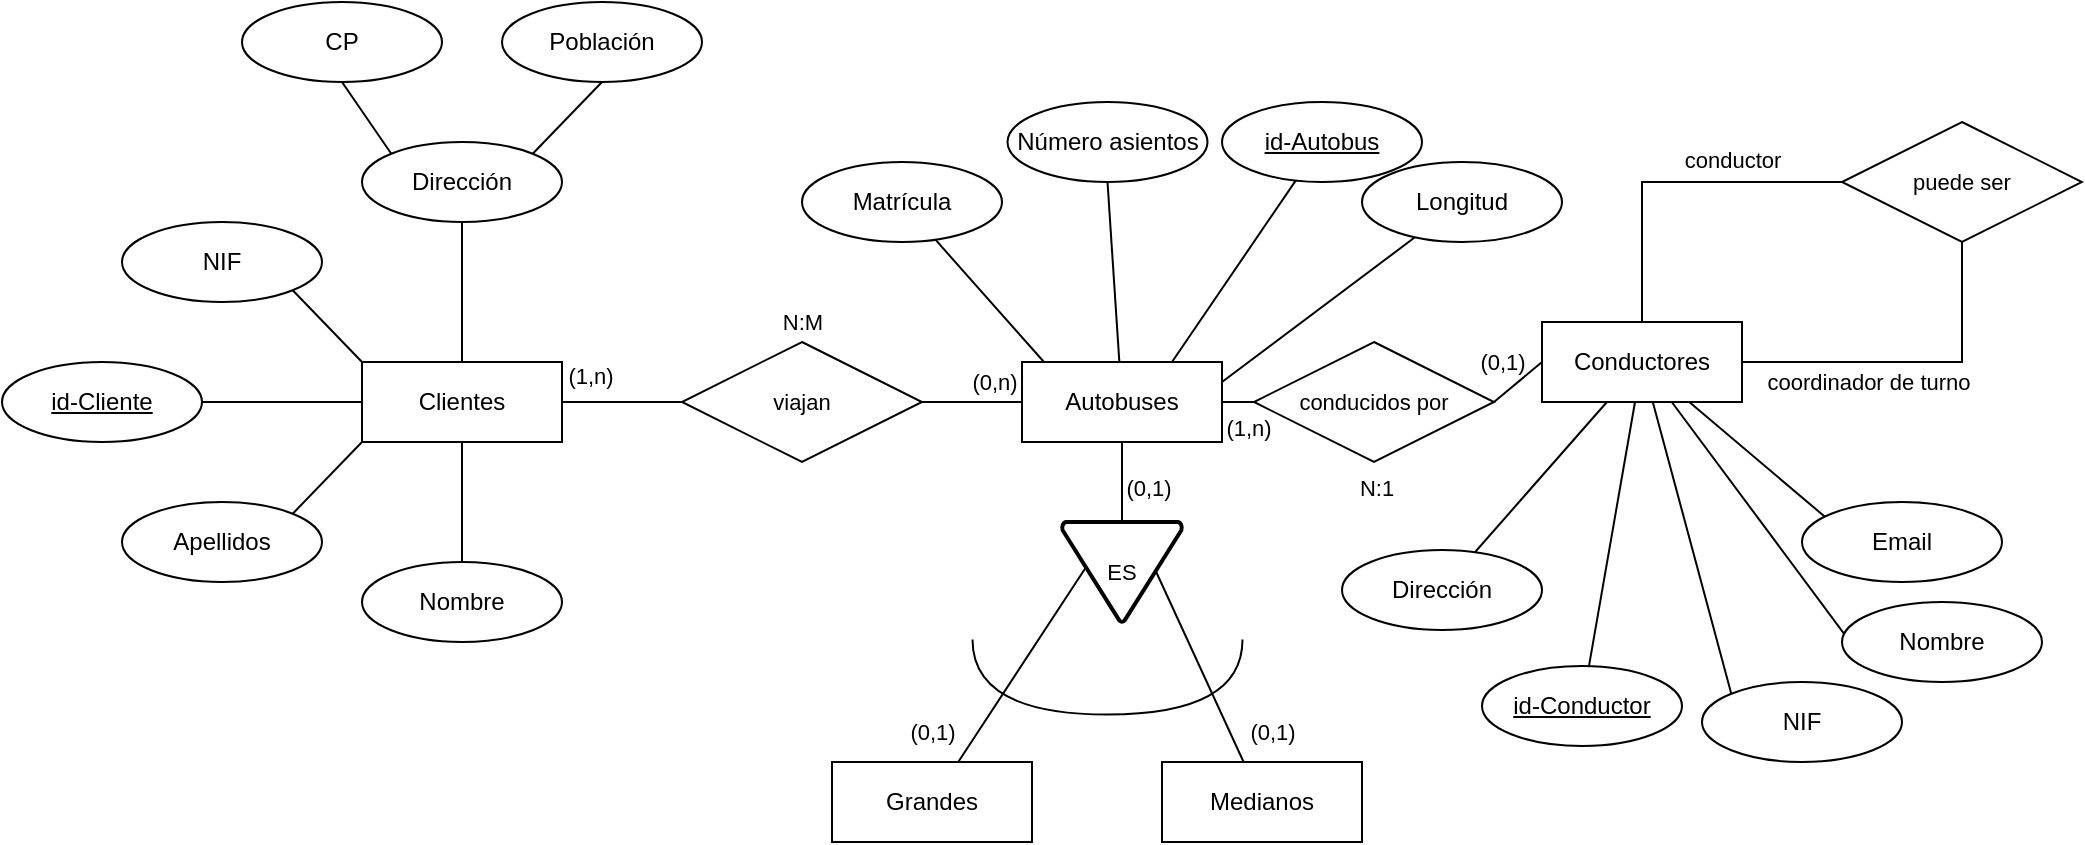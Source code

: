 <mxfile version="22.1.4" type="github" pages="4">
  <diagram name="BEjercicio1_MarcosZahonero" id="y6GRCF-LLsMIT19p6tgR">
    <mxGraphModel dx="1195" dy="668" grid="1" gridSize="10" guides="1" tooltips="1" connect="1" arrows="1" fold="1" page="1" pageScale="1" pageWidth="1169" pageHeight="827" math="0" shadow="0">
      <root>
        <mxCell id="0" />
        <mxCell id="1" parent="0" />
        <mxCell id="1Vok2h8_klWV3bTN_7Uf-28" value="" style="edgeStyle=none;shape=connector;rounded=0;orthogonalLoop=1;jettySize=auto;html=1;labelBackgroundColor=default;strokeColor=default;align=center;verticalAlign=middle;fontFamily=Helvetica;fontSize=11;fontColor=default;endArrow=none;endFill=0;" edge="1" parent="1" source="1Vok2h8_klWV3bTN_7Uf-1" target="1Vok2h8_klWV3bTN_7Uf-27">
          <mxGeometry relative="1" as="geometry" />
        </mxCell>
        <mxCell id="1Vok2h8_klWV3bTN_7Uf-1" value="Clientes" style="whiteSpace=wrap;html=1;align=center;" vertex="1" parent="1">
          <mxGeometry x="230" y="330" width="100" height="40" as="geometry" />
        </mxCell>
        <mxCell id="1Vok2h8_klWV3bTN_7Uf-29" value="" style="edgeStyle=none;shape=connector;rounded=0;orthogonalLoop=1;jettySize=auto;html=1;labelBackgroundColor=default;strokeColor=default;align=center;verticalAlign=middle;fontFamily=Helvetica;fontSize=11;fontColor=default;endArrow=none;endFill=0;" edge="1" parent="1" source="1Vok2h8_klWV3bTN_7Uf-2" target="1Vok2h8_klWV3bTN_7Uf-27">
          <mxGeometry relative="1" as="geometry" />
        </mxCell>
        <mxCell id="1Vok2h8_klWV3bTN_7Uf-31" value="" style="edgeStyle=none;shape=connector;rounded=0;orthogonalLoop=1;jettySize=auto;html=1;labelBackgroundColor=default;strokeColor=default;align=center;verticalAlign=middle;fontFamily=Helvetica;fontSize=11;fontColor=default;endArrow=none;endFill=0;" edge="1" parent="1" source="1Vok2h8_klWV3bTN_7Uf-2" target="1Vok2h8_klWV3bTN_7Uf-30">
          <mxGeometry relative="1" as="geometry" />
        </mxCell>
        <mxCell id="1Vok2h8_klWV3bTN_7Uf-38" value="" style="edgeStyle=none;shape=connector;rounded=0;orthogonalLoop=1;jettySize=auto;html=1;labelBackgroundColor=default;strokeColor=default;align=center;verticalAlign=middle;fontFamily=Helvetica;fontSize=11;fontColor=default;endArrow=none;endFill=0;" edge="1" parent="1" source="1Vok2h8_klWV3bTN_7Uf-2" target="1Vok2h8_klWV3bTN_7Uf-37">
          <mxGeometry relative="1" as="geometry" />
        </mxCell>
        <mxCell id="1Vok2h8_klWV3bTN_7Uf-2" value="Autobuses" style="whiteSpace=wrap;html=1;align=center;" vertex="1" parent="1">
          <mxGeometry x="560" y="330" width="100" height="40" as="geometry" />
        </mxCell>
        <mxCell id="1Vok2h8_klWV3bTN_7Uf-19" style="edgeStyle=none;shape=connector;rounded=0;orthogonalLoop=1;jettySize=auto;html=1;entryX=0.75;entryY=0;entryDx=0;entryDy=0;labelBackgroundColor=default;strokeColor=default;align=center;verticalAlign=middle;fontFamily=Helvetica;fontSize=11;fontColor=default;endArrow=none;endFill=0;" edge="1" parent="1" source="1Vok2h8_klWV3bTN_7Uf-3" target="1Vok2h8_klWV3bTN_7Uf-2">
          <mxGeometry relative="1" as="geometry" />
        </mxCell>
        <mxCell id="1Vok2h8_klWV3bTN_7Uf-3" value="id-Autobus" style="ellipse;whiteSpace=wrap;html=1;align=center;fontStyle=4;" vertex="1" parent="1">
          <mxGeometry x="660" y="200" width="100" height="40" as="geometry" />
        </mxCell>
        <mxCell id="1Vok2h8_klWV3bTN_7Uf-16" style="edgeStyle=none;shape=connector;rounded=0;orthogonalLoop=1;jettySize=auto;html=1;entryX=0;entryY=0.5;entryDx=0;entryDy=0;labelBackgroundColor=default;strokeColor=default;align=center;verticalAlign=middle;fontFamily=Helvetica;fontSize=11;fontColor=default;endArrow=none;endFill=0;" edge="1" parent="1" source="1Vok2h8_klWV3bTN_7Uf-4" target="1Vok2h8_klWV3bTN_7Uf-1">
          <mxGeometry relative="1" as="geometry" />
        </mxCell>
        <mxCell id="1Vok2h8_klWV3bTN_7Uf-4" value="id-Cliente" style="ellipse;whiteSpace=wrap;html=1;align=center;fontStyle=4;" vertex="1" parent="1">
          <mxGeometry x="50" y="330" width="100" height="40" as="geometry" />
        </mxCell>
        <mxCell id="1Vok2h8_klWV3bTN_7Uf-18" value="" style="edgeStyle=none;shape=connector;rounded=0;orthogonalLoop=1;jettySize=auto;html=1;labelBackgroundColor=default;strokeColor=default;align=center;verticalAlign=middle;fontFamily=Helvetica;fontSize=11;fontColor=default;endArrow=none;endFill=0;" edge="1" parent="1" source="1Vok2h8_klWV3bTN_7Uf-5" target="1Vok2h8_klWV3bTN_7Uf-1">
          <mxGeometry relative="1" as="geometry" />
        </mxCell>
        <mxCell id="1Vok2h8_klWV3bTN_7Uf-5" value="Nombre" style="ellipse;whiteSpace=wrap;html=1;align=center;" vertex="1" parent="1">
          <mxGeometry x="230" y="430" width="100" height="40" as="geometry" />
        </mxCell>
        <mxCell id="1Vok2h8_klWV3bTN_7Uf-17" style="edgeStyle=none;shape=connector;rounded=0;orthogonalLoop=1;jettySize=auto;html=1;exitX=1;exitY=0;exitDx=0;exitDy=0;entryX=0;entryY=1;entryDx=0;entryDy=0;labelBackgroundColor=default;strokeColor=default;align=center;verticalAlign=middle;fontFamily=Helvetica;fontSize=11;fontColor=default;endArrow=none;endFill=0;" edge="1" parent="1" source="1Vok2h8_klWV3bTN_7Uf-6" target="1Vok2h8_klWV3bTN_7Uf-1">
          <mxGeometry relative="1" as="geometry" />
        </mxCell>
        <mxCell id="1Vok2h8_klWV3bTN_7Uf-6" value="Apellidos" style="ellipse;whiteSpace=wrap;html=1;align=center;" vertex="1" parent="1">
          <mxGeometry x="110" y="400" width="100" height="40" as="geometry" />
        </mxCell>
        <mxCell id="1Vok2h8_klWV3bTN_7Uf-14" style="edgeStyle=none;shape=connector;rounded=0;orthogonalLoop=1;jettySize=auto;html=1;exitX=1;exitY=1;exitDx=0;exitDy=0;entryX=0;entryY=0;entryDx=0;entryDy=0;labelBackgroundColor=default;strokeColor=default;align=center;verticalAlign=middle;fontFamily=Helvetica;fontSize=11;fontColor=default;endArrow=none;endFill=0;" edge="1" parent="1" source="1Vok2h8_klWV3bTN_7Uf-7" target="1Vok2h8_klWV3bTN_7Uf-1">
          <mxGeometry relative="1" as="geometry" />
        </mxCell>
        <mxCell id="1Vok2h8_klWV3bTN_7Uf-7" value="NIF" style="ellipse;whiteSpace=wrap;html=1;align=center;" vertex="1" parent="1">
          <mxGeometry x="110" y="260" width="100" height="40" as="geometry" />
        </mxCell>
        <mxCell id="1Vok2h8_klWV3bTN_7Uf-12" style="rounded=0;orthogonalLoop=1;jettySize=auto;html=1;exitX=1;exitY=0;exitDx=0;exitDy=0;entryX=0.5;entryY=1;entryDx=0;entryDy=0;endArrow=none;endFill=0;" edge="1" parent="1" source="1Vok2h8_klWV3bTN_7Uf-8" target="1Vok2h8_klWV3bTN_7Uf-11">
          <mxGeometry relative="1" as="geometry" />
        </mxCell>
        <mxCell id="1Vok2h8_klWV3bTN_7Uf-13" style="edgeStyle=none;shape=connector;rounded=0;orthogonalLoop=1;jettySize=auto;html=1;exitX=0;exitY=0;exitDx=0;exitDy=0;entryX=0.5;entryY=1;entryDx=0;entryDy=0;labelBackgroundColor=default;strokeColor=default;align=center;verticalAlign=middle;fontFamily=Helvetica;fontSize=11;fontColor=default;endArrow=none;endFill=0;" edge="1" parent="1" source="1Vok2h8_klWV3bTN_7Uf-8" target="1Vok2h8_klWV3bTN_7Uf-10">
          <mxGeometry relative="1" as="geometry" />
        </mxCell>
        <mxCell id="1Vok2h8_klWV3bTN_7Uf-15" style="edgeStyle=none;shape=connector;rounded=0;orthogonalLoop=1;jettySize=auto;html=1;entryX=0.5;entryY=0;entryDx=0;entryDy=0;labelBackgroundColor=default;strokeColor=default;align=center;verticalAlign=middle;fontFamily=Helvetica;fontSize=11;fontColor=default;endArrow=none;endFill=0;" edge="1" parent="1" source="1Vok2h8_klWV3bTN_7Uf-8" target="1Vok2h8_klWV3bTN_7Uf-1">
          <mxGeometry relative="1" as="geometry" />
        </mxCell>
        <mxCell id="1Vok2h8_klWV3bTN_7Uf-8" value="Dirección" style="ellipse;whiteSpace=wrap;html=1;align=center;" vertex="1" parent="1">
          <mxGeometry x="230" y="220" width="100" height="40" as="geometry" />
        </mxCell>
        <mxCell id="1Vok2h8_klWV3bTN_7Uf-40" value="" style="edgeStyle=none;shape=connector;rounded=0;orthogonalLoop=1;jettySize=auto;html=1;labelBackgroundColor=default;strokeColor=default;align=center;verticalAlign=middle;fontFamily=Helvetica;fontSize=11;fontColor=default;endArrow=none;endFill=0;" edge="1" parent="1" source="1Vok2h8_klWV3bTN_7Uf-9" target="1Vok2h8_klWV3bTN_7Uf-21">
          <mxGeometry relative="1" as="geometry" />
        </mxCell>
        <mxCell id="1Vok2h8_klWV3bTN_7Uf-51" style="edgeStyle=none;shape=connector;rounded=0;orthogonalLoop=1;jettySize=auto;html=1;labelBackgroundColor=default;strokeColor=default;align=center;verticalAlign=middle;fontFamily=Helvetica;fontSize=11;fontColor=default;endArrow=none;endFill=0;entryX=0;entryY=0.5;entryDx=0;entryDy=0;" edge="1" parent="1" source="1Vok2h8_klWV3bTN_7Uf-9" target="1Vok2h8_klWV3bTN_7Uf-49">
          <mxGeometry relative="1" as="geometry">
            <mxPoint x="950" y="240" as="targetPoint" />
            <Array as="points">
              <mxPoint x="870" y="270" />
              <mxPoint x="870" y="240" />
            </Array>
          </mxGeometry>
        </mxCell>
        <mxCell id="1Vok2h8_klWV3bTN_7Uf-9" value="Conductores" style="whiteSpace=wrap;html=1;align=center;" vertex="1" parent="1">
          <mxGeometry x="820" y="310" width="100" height="40" as="geometry" />
        </mxCell>
        <mxCell id="1Vok2h8_klWV3bTN_7Uf-10" value="CP" style="ellipse;whiteSpace=wrap;html=1;align=center;" vertex="1" parent="1">
          <mxGeometry x="170" y="150" width="100" height="40" as="geometry" />
        </mxCell>
        <mxCell id="1Vok2h8_klWV3bTN_7Uf-11" value="Población" style="ellipse;whiteSpace=wrap;html=1;align=center;" vertex="1" parent="1">
          <mxGeometry x="300" y="150" width="100" height="40" as="geometry" />
        </mxCell>
        <mxCell id="1Vok2h8_klWV3bTN_7Uf-26" style="edgeStyle=none;shape=connector;rounded=0;orthogonalLoop=1;jettySize=auto;html=1;entryX=0.11;entryY=0;entryDx=0;entryDy=0;labelBackgroundColor=default;strokeColor=default;align=center;verticalAlign=middle;fontFamily=Helvetica;fontSize=11;fontColor=default;endArrow=none;endFill=0;entryPerimeter=0;" edge="1" parent="1" source="1Vok2h8_klWV3bTN_7Uf-20" target="1Vok2h8_klWV3bTN_7Uf-2">
          <mxGeometry relative="1" as="geometry" />
        </mxCell>
        <mxCell id="1Vok2h8_klWV3bTN_7Uf-20" value="Matrícula" style="ellipse;whiteSpace=wrap;html=1;align=center;" vertex="1" parent="1">
          <mxGeometry x="450" y="230" width="100" height="40" as="geometry" />
        </mxCell>
        <mxCell id="1Vok2h8_klWV3bTN_7Uf-21" value="id-Conductor" style="ellipse;whiteSpace=wrap;html=1;align=center;fontStyle=4;" vertex="1" parent="1">
          <mxGeometry x="790" y="482" width="100" height="40" as="geometry" />
        </mxCell>
        <mxCell id="1Vok2h8_klWV3bTN_7Uf-25" style="edgeStyle=none;shape=connector;rounded=0;orthogonalLoop=1;jettySize=auto;html=1;exitX=0.5;exitY=1;exitDx=0;exitDy=0;labelBackgroundColor=default;strokeColor=default;align=center;verticalAlign=middle;fontFamily=Helvetica;fontSize=11;fontColor=default;endArrow=none;endFill=0;" edge="1" parent="1" source="1Vok2h8_klWV3bTN_7Uf-22" target="1Vok2h8_klWV3bTN_7Uf-2">
          <mxGeometry relative="1" as="geometry" />
        </mxCell>
        <mxCell id="1Vok2h8_klWV3bTN_7Uf-22" value="Número asientos" style="ellipse;whiteSpace=wrap;html=1;align=center;" vertex="1" parent="1">
          <mxGeometry x="552.75" y="200" width="100" height="40" as="geometry" />
        </mxCell>
        <mxCell id="1Vok2h8_klWV3bTN_7Uf-24" style="edgeStyle=none;shape=connector;rounded=0;orthogonalLoop=1;jettySize=auto;html=1;entryX=1;entryY=0.25;entryDx=0;entryDy=0;labelBackgroundColor=default;strokeColor=default;align=center;verticalAlign=middle;fontFamily=Helvetica;fontSize=11;fontColor=default;endArrow=none;endFill=0;" edge="1" parent="1" source="1Vok2h8_klWV3bTN_7Uf-23" target="1Vok2h8_klWV3bTN_7Uf-2">
          <mxGeometry relative="1" as="geometry" />
        </mxCell>
        <mxCell id="1Vok2h8_klWV3bTN_7Uf-23" value="Longitud" style="ellipse;whiteSpace=wrap;html=1;align=center;" vertex="1" parent="1">
          <mxGeometry x="730" y="230" width="100" height="40" as="geometry" />
        </mxCell>
        <mxCell id="1Vok2h8_klWV3bTN_7Uf-27" value="viajan" style="shape=rhombus;perimeter=rhombusPerimeter;whiteSpace=wrap;html=1;align=center;fontFamily=Helvetica;fontSize=11;fontColor=default;" vertex="1" parent="1">
          <mxGeometry x="390" y="320" width="120" height="60" as="geometry" />
        </mxCell>
        <mxCell id="1Vok2h8_klWV3bTN_7Uf-30" value="ES" style="strokeWidth=2;html=1;shape=mxgraph.flowchart.merge_or_storage;whiteSpace=wrap;fontFamily=Helvetica;fontSize=11;fontColor=default;" vertex="1" parent="1">
          <mxGeometry x="580" y="410" width="60" height="50" as="geometry" />
        </mxCell>
        <mxCell id="1Vok2h8_klWV3bTN_7Uf-32" value="Grandes" style="whiteSpace=wrap;html=1;align=center;" vertex="1" parent="1">
          <mxGeometry x="465" y="530" width="100" height="40" as="geometry" />
        </mxCell>
        <mxCell id="1Vok2h8_klWV3bTN_7Uf-33" value="Medianos" style="whiteSpace=wrap;html=1;align=center;" vertex="1" parent="1">
          <mxGeometry x="630" y="530" width="100" height="40" as="geometry" />
        </mxCell>
        <mxCell id="1Vok2h8_klWV3bTN_7Uf-34" style="edgeStyle=none;shape=connector;rounded=0;orthogonalLoop=1;jettySize=auto;html=1;entryX=0.787;entryY=0.505;entryDx=0;entryDy=0;entryPerimeter=0;labelBackgroundColor=default;strokeColor=default;align=center;verticalAlign=middle;fontFamily=Helvetica;fontSize=11;fontColor=default;endArrow=none;endFill=0;" edge="1" parent="1" source="1Vok2h8_klWV3bTN_7Uf-33" target="1Vok2h8_klWV3bTN_7Uf-30">
          <mxGeometry relative="1" as="geometry" />
        </mxCell>
        <mxCell id="1Vok2h8_klWV3bTN_7Uf-35" style="edgeStyle=none;shape=connector;rounded=0;orthogonalLoop=1;jettySize=auto;html=1;entryX=0.201;entryY=0.45;entryDx=0;entryDy=0;entryPerimeter=0;labelBackgroundColor=default;strokeColor=default;align=center;verticalAlign=middle;fontFamily=Helvetica;fontSize=11;fontColor=default;endArrow=none;endFill=0;" edge="1" parent="1" source="1Vok2h8_klWV3bTN_7Uf-32" target="1Vok2h8_klWV3bTN_7Uf-30">
          <mxGeometry relative="1" as="geometry" />
        </mxCell>
        <mxCell id="1Vok2h8_klWV3bTN_7Uf-36" value="" style="shape=requiredInterface;html=1;verticalLabelPosition=bottom;sketch=0;rotation=90;fontFamily=Helvetica;fontSize=11;fontColor=default;" vertex="1" parent="1">
          <mxGeometry x="584" y="420" width="37.5" height="135" as="geometry" />
        </mxCell>
        <mxCell id="1Vok2h8_klWV3bTN_7Uf-37" value="conducidos por" style="shape=rhombus;perimeter=rhombusPerimeter;whiteSpace=wrap;html=1;align=center;fontFamily=Helvetica;fontSize=11;fontColor=default;" vertex="1" parent="1">
          <mxGeometry x="676" y="320" width="120" height="60" as="geometry" />
        </mxCell>
        <mxCell id="1Vok2h8_klWV3bTN_7Uf-39" style="edgeStyle=none;shape=connector;rounded=0;orthogonalLoop=1;jettySize=auto;html=1;exitX=0;exitY=0.5;exitDx=0;exitDy=0;labelBackgroundColor=default;strokeColor=default;align=center;verticalAlign=middle;fontFamily=Helvetica;fontSize=11;fontColor=default;endArrow=none;endFill=0;entryX=1;entryY=0.5;entryDx=0;entryDy=0;" edge="1" parent="1" source="1Vok2h8_klWV3bTN_7Uf-9" target="1Vok2h8_klWV3bTN_7Uf-37">
          <mxGeometry relative="1" as="geometry">
            <mxPoint x="800" y="350" as="targetPoint" />
          </mxGeometry>
        </mxCell>
        <mxCell id="1Vok2h8_klWV3bTN_7Uf-42" style="edgeStyle=none;shape=connector;rounded=0;orthogonalLoop=1;jettySize=auto;html=1;exitX=0.5;exitY=1;exitDx=0;exitDy=0;labelBackgroundColor=default;strokeColor=default;align=center;verticalAlign=middle;fontFamily=Helvetica;fontSize=11;fontColor=default;endArrow=none;endFill=0;" edge="1" parent="1" source="1Vok2h8_klWV3bTN_7Uf-41" target="1Vok2h8_klWV3bTN_7Uf-9">
          <mxGeometry relative="1" as="geometry" />
        </mxCell>
        <mxCell id="1Vok2h8_klWV3bTN_7Uf-41" value="Email" style="ellipse;whiteSpace=wrap;html=1;align=center;" vertex="1" parent="1">
          <mxGeometry x="950" y="400" width="100" height="40" as="geometry" />
        </mxCell>
        <mxCell id="1Vok2h8_klWV3bTN_7Uf-44" style="edgeStyle=none;shape=connector;rounded=0;orthogonalLoop=1;jettySize=auto;html=1;exitX=0;exitY=1;exitDx=0;exitDy=0;labelBackgroundColor=default;strokeColor=default;align=center;verticalAlign=middle;fontFamily=Helvetica;fontSize=11;fontColor=default;endArrow=none;endFill=0;" edge="1" parent="1" source="1Vok2h8_klWV3bTN_7Uf-43" target="1Vok2h8_klWV3bTN_7Uf-9">
          <mxGeometry relative="1" as="geometry" />
        </mxCell>
        <mxCell id="1Vok2h8_klWV3bTN_7Uf-43" value="Nombre" style="ellipse;whiteSpace=wrap;html=1;align=center;" vertex="1" parent="1">
          <mxGeometry x="970" y="450" width="100" height="40" as="geometry" />
        </mxCell>
        <mxCell id="1Vok2h8_klWV3bTN_7Uf-46" style="edgeStyle=none;shape=connector;rounded=0;orthogonalLoop=1;jettySize=auto;html=1;exitX=0;exitY=0;exitDx=0;exitDy=0;labelBackgroundColor=default;strokeColor=default;align=center;verticalAlign=middle;fontFamily=Helvetica;fontSize=11;fontColor=default;endArrow=none;endFill=0;" edge="1" parent="1" source="1Vok2h8_klWV3bTN_7Uf-45" target="1Vok2h8_klWV3bTN_7Uf-9">
          <mxGeometry relative="1" as="geometry" />
        </mxCell>
        <mxCell id="1Vok2h8_klWV3bTN_7Uf-45" value="NIF" style="ellipse;whiteSpace=wrap;html=1;align=center;" vertex="1" parent="1">
          <mxGeometry x="900" y="490" width="100" height="40" as="geometry" />
        </mxCell>
        <mxCell id="1Vok2h8_klWV3bTN_7Uf-48" style="edgeStyle=none;shape=connector;rounded=0;orthogonalLoop=1;jettySize=auto;html=1;labelBackgroundColor=default;strokeColor=default;align=center;verticalAlign=middle;fontFamily=Helvetica;fontSize=11;fontColor=default;endArrow=none;endFill=0;" edge="1" parent="1" source="1Vok2h8_klWV3bTN_7Uf-47" target="1Vok2h8_klWV3bTN_7Uf-9">
          <mxGeometry relative="1" as="geometry" />
        </mxCell>
        <mxCell id="1Vok2h8_klWV3bTN_7Uf-47" value="Dirección" style="ellipse;whiteSpace=wrap;html=1;align=center;" vertex="1" parent="1">
          <mxGeometry x="720" y="424" width="100" height="40" as="geometry" />
        </mxCell>
        <mxCell id="1Vok2h8_klWV3bTN_7Uf-49" value="puede ser" style="shape=rhombus;perimeter=rhombusPerimeter;whiteSpace=wrap;html=1;align=center;fontFamily=Helvetica;fontSize=11;fontColor=default;" vertex="1" parent="1">
          <mxGeometry x="970" y="210" width="120" height="60" as="geometry" />
        </mxCell>
        <mxCell id="1Vok2h8_klWV3bTN_7Uf-50" style="edgeStyle=none;shape=connector;rounded=0;orthogonalLoop=1;jettySize=auto;html=1;labelBackgroundColor=default;strokeColor=default;align=center;verticalAlign=middle;fontFamily=Helvetica;fontSize=11;fontColor=default;endArrow=none;endFill=0;entryX=0.5;entryY=1;entryDx=0;entryDy=0;" edge="1" parent="1" source="1Vok2h8_klWV3bTN_7Uf-9" target="1Vok2h8_klWV3bTN_7Uf-49">
          <mxGeometry relative="1" as="geometry">
            <mxPoint x="1030" y="330" as="targetPoint" />
            <Array as="points">
              <mxPoint x="1030" y="330" />
            </Array>
          </mxGeometry>
        </mxCell>
        <mxCell id="1Vok2h8_klWV3bTN_7Uf-52" value="coordinador de turno" style="text;html=1;align=center;verticalAlign=middle;resizable=0;points=[];autosize=1;strokeColor=none;fillColor=none;fontSize=11;fontFamily=Helvetica;fontColor=default;" vertex="1" parent="1">
          <mxGeometry x="918" y="325" width="130" height="30" as="geometry" />
        </mxCell>
        <mxCell id="1Vok2h8_klWV3bTN_7Uf-53" value="conductor" style="text;html=1;align=center;verticalAlign=middle;resizable=0;points=[];autosize=1;strokeColor=none;fillColor=none;fontSize=11;fontFamily=Helvetica;fontColor=default;" vertex="1" parent="1">
          <mxGeometry x="880" y="214" width="70" height="30" as="geometry" />
        </mxCell>
        <mxCell id="1Vok2h8_klWV3bTN_7Uf-54" value="(1,n)" style="text;html=1;align=center;verticalAlign=middle;resizable=0;points=[];autosize=1;strokeColor=none;fillColor=none;fontSize=11;fontFamily=Helvetica;fontColor=default;" vertex="1" parent="1">
          <mxGeometry x="648" y="348" width="50" height="30" as="geometry" />
        </mxCell>
        <mxCell id="1Vok2h8_klWV3bTN_7Uf-55" value="(0,1)" style="text;html=1;align=center;verticalAlign=middle;resizable=0;points=[];autosize=1;strokeColor=none;fillColor=none;fontSize=11;fontFamily=Helvetica;fontColor=default;" vertex="1" parent="1">
          <mxGeometry x="775" y="315" width="50" height="30" as="geometry" />
        </mxCell>
        <mxCell id="1Vok2h8_klWV3bTN_7Uf-56" value="N:1" style="text;html=1;align=center;verticalAlign=middle;resizable=0;points=[];autosize=1;strokeColor=none;fillColor=none;fontSize=11;fontFamily=Helvetica;fontColor=default;" vertex="1" parent="1">
          <mxGeometry x="717" y="378" width="40" height="30" as="geometry" />
        </mxCell>
        <mxCell id="1Vok2h8_klWV3bTN_7Uf-57" value="(0,1)" style="text;html=1;align=center;verticalAlign=middle;resizable=0;points=[];autosize=1;strokeColor=none;fillColor=none;fontSize=11;fontFamily=Helvetica;fontColor=default;" vertex="1" parent="1">
          <mxGeometry x="598" y="378" width="50" height="30" as="geometry" />
        </mxCell>
        <mxCell id="1Vok2h8_klWV3bTN_7Uf-58" value="(0,1)" style="text;html=1;align=center;verticalAlign=middle;resizable=0;points=[];autosize=1;strokeColor=none;fillColor=none;fontSize=11;fontFamily=Helvetica;fontColor=default;" vertex="1" parent="1">
          <mxGeometry x="660" y="500" width="50" height="30" as="geometry" />
        </mxCell>
        <mxCell id="1Vok2h8_klWV3bTN_7Uf-59" value="(0,1)" style="text;html=1;align=center;verticalAlign=middle;resizable=0;points=[];autosize=1;strokeColor=none;fillColor=none;fontSize=11;fontFamily=Helvetica;fontColor=default;" vertex="1" parent="1">
          <mxGeometry x="490" y="500" width="50" height="30" as="geometry" />
        </mxCell>
        <mxCell id="1Vok2h8_klWV3bTN_7Uf-60" value="(0,n)" style="text;html=1;align=center;verticalAlign=middle;resizable=0;points=[];autosize=1;strokeColor=none;fillColor=none;fontSize=11;fontFamily=Helvetica;fontColor=default;" vertex="1" parent="1">
          <mxGeometry x="521" y="325" width="50" height="30" as="geometry" />
        </mxCell>
        <mxCell id="1Vok2h8_klWV3bTN_7Uf-61" value="(1,n)" style="text;html=1;align=center;verticalAlign=middle;resizable=0;points=[];autosize=1;strokeColor=none;fillColor=none;fontSize=11;fontFamily=Helvetica;fontColor=default;" vertex="1" parent="1">
          <mxGeometry x="319" y="322" width="50" height="30" as="geometry" />
        </mxCell>
        <mxCell id="1Vok2h8_klWV3bTN_7Uf-62" value="N:M" style="text;html=1;align=center;verticalAlign=middle;resizable=0;points=[];autosize=1;strokeColor=none;fillColor=none;fontSize=11;fontFamily=Helvetica;fontColor=default;" vertex="1" parent="1">
          <mxGeometry x="430" y="295" width="40" height="30" as="geometry" />
        </mxCell>
      </root>
    </mxGraphModel>
  </diagram>
  <diagram id="O3jrVWROkj-XNvtbAEJp" name="BEjercicio2_MarcosZahonero">
    <mxGraphModel dx="1304" dy="728" grid="1" gridSize="10" guides="1" tooltips="1" connect="1" arrows="1" fold="1" page="1" pageScale="1" pageWidth="1169" pageHeight="827" math="0" shadow="0">
      <root>
        <mxCell id="0" />
        <mxCell id="1" parent="0" />
        <mxCell id="n8isiaDA3ookHGTYAQZw-7" value="" style="edgeStyle=none;shape=connector;rounded=0;orthogonalLoop=1;jettySize=auto;html=1;labelBackgroundColor=default;strokeColor=default;align=center;verticalAlign=middle;fontFamily=Helvetica;fontSize=11;fontColor=default;endArrow=none;endFill=0;" edge="1" parent="1" source="n8isiaDA3ookHGTYAQZw-1" target="n8isiaDA3ookHGTYAQZw-2">
          <mxGeometry relative="1" as="geometry" />
        </mxCell>
        <mxCell id="n8isiaDA3ookHGTYAQZw-8" style="edgeStyle=none;shape=connector;rounded=0;orthogonalLoop=1;jettySize=auto;html=1;exitX=0;exitY=0;exitDx=0;exitDy=0;entryX=1;entryY=1;entryDx=0;entryDy=0;labelBackgroundColor=default;strokeColor=default;align=center;verticalAlign=middle;fontFamily=Helvetica;fontSize=11;fontColor=default;endArrow=none;endFill=0;" edge="1" parent="1" source="n8isiaDA3ookHGTYAQZw-1" target="n8isiaDA3ookHGTYAQZw-3">
          <mxGeometry relative="1" as="geometry" />
        </mxCell>
        <mxCell id="n8isiaDA3ookHGTYAQZw-9" value="" style="edgeStyle=none;shape=connector;rounded=0;orthogonalLoop=1;jettySize=auto;html=1;labelBackgroundColor=default;strokeColor=default;align=center;verticalAlign=middle;fontFamily=Helvetica;fontSize=11;fontColor=default;endArrow=none;endFill=0;" edge="1" parent="1" source="n8isiaDA3ookHGTYAQZw-1" target="n8isiaDA3ookHGTYAQZw-5">
          <mxGeometry relative="1" as="geometry" />
        </mxCell>
        <mxCell id="n8isiaDA3ookHGTYAQZw-10" style="edgeStyle=none;shape=connector;rounded=0;orthogonalLoop=1;jettySize=auto;html=1;entryX=1;entryY=0.5;entryDx=0;entryDy=0;labelBackgroundColor=default;strokeColor=default;align=center;verticalAlign=middle;fontFamily=Helvetica;fontSize=11;fontColor=default;endArrow=none;endFill=0;" edge="1" parent="1" source="n8isiaDA3ookHGTYAQZw-1" target="n8isiaDA3ookHGTYAQZw-4">
          <mxGeometry relative="1" as="geometry" />
        </mxCell>
        <mxCell id="n8isiaDA3ookHGTYAQZw-13" value="" style="edgeStyle=none;shape=connector;rounded=0;orthogonalLoop=1;jettySize=auto;html=1;labelBackgroundColor=default;strokeColor=default;align=center;verticalAlign=middle;fontFamily=Helvetica;fontSize=11;fontColor=default;endArrow=none;endFill=0;" edge="1" parent="1" source="n8isiaDA3ookHGTYAQZw-1" target="n8isiaDA3ookHGTYAQZw-12">
          <mxGeometry relative="1" as="geometry" />
        </mxCell>
        <mxCell id="xIa2ZZbPUenGjLvziZ_n-8" value="" style="edgeStyle=none;shape=connector;rounded=0;orthogonalLoop=1;jettySize=auto;html=1;labelBackgroundColor=default;strokeColor=default;align=center;verticalAlign=middle;fontFamily=Helvetica;fontSize=11;fontColor=default;endArrow=none;endFill=0;" edge="1" parent="1" source="n8isiaDA3ookHGTYAQZw-1" target="xIa2ZZbPUenGjLvziZ_n-4">
          <mxGeometry relative="1" as="geometry" />
        </mxCell>
        <mxCell id="n8isiaDA3ookHGTYAQZw-1" value="Hotel" style="whiteSpace=wrap;html=1;align=center;fontFamily=Helvetica;fontSize=11;fontColor=default;" vertex="1" parent="1">
          <mxGeometry x="360" y="260" width="100" height="40" as="geometry" />
        </mxCell>
        <mxCell id="n8isiaDA3ookHGTYAQZw-2" value="Nombre" style="ellipse;whiteSpace=wrap;html=1;align=center;fontFamily=Helvetica;fontSize=11;fontColor=default;" vertex="1" parent="1">
          <mxGeometry x="390" y="190" width="100" height="40" as="geometry" />
        </mxCell>
        <mxCell id="n8isiaDA3ookHGTYAQZw-3" value="Dirección" style="ellipse;whiteSpace=wrap;html=1;align=center;fontFamily=Helvetica;fontSize=11;fontColor=default;" vertex="1" parent="1">
          <mxGeometry x="260" y="180" width="100" height="40" as="geometry" />
        </mxCell>
        <mxCell id="n8isiaDA3ookHGTYAQZw-4" value="Teléfono" style="ellipse;whiteSpace=wrap;html=1;align=center;fontFamily=Helvetica;fontSize=11;fontColor=default;" vertex="1" parent="1">
          <mxGeometry x="180" y="274" width="100" height="40" as="geometry" />
        </mxCell>
        <mxCell id="n8isiaDA3ookHGTYAQZw-5" value="Año de construcción" style="ellipse;whiteSpace=wrap;html=1;align=center;fontFamily=Helvetica;fontSize=11;fontColor=default;" vertex="1" parent="1">
          <mxGeometry x="245" y="314" width="100" height="40" as="geometry" />
        </mxCell>
        <mxCell id="n8isiaDA3ookHGTYAQZw-11" value="Categoría" style="whiteSpace=wrap;html=1;align=center;fontFamily=Helvetica;fontSize=11;fontColor=default;" vertex="1" parent="1">
          <mxGeometry x="360" y="440" width="100" height="40" as="geometry" />
        </mxCell>
        <mxCell id="n8isiaDA3ookHGTYAQZw-14" value="" style="edgeStyle=none;shape=connector;rounded=0;orthogonalLoop=1;jettySize=auto;html=1;labelBackgroundColor=default;strokeColor=default;align=center;verticalAlign=middle;fontFamily=Helvetica;fontSize=11;fontColor=default;endArrow=none;endFill=0;" edge="1" parent="1" source="n8isiaDA3ookHGTYAQZw-12" target="n8isiaDA3ookHGTYAQZw-11">
          <mxGeometry relative="1" as="geometry" />
        </mxCell>
        <mxCell id="n8isiaDA3ookHGTYAQZw-12" value="tiene" style="shape=rhombus;perimeter=rhombusPerimeter;whiteSpace=wrap;html=1;align=center;fontFamily=Helvetica;fontSize=11;fontColor=default;" vertex="1" parent="1">
          <mxGeometry x="350" y="340" width="120" height="60" as="geometry" />
        </mxCell>
        <mxCell id="xIa2ZZbPUenGjLvziZ_n-1" style="edgeStyle=none;shape=connector;rounded=0;orthogonalLoop=1;jettySize=auto;html=1;labelBackgroundColor=default;strokeColor=default;align=center;verticalAlign=middle;fontFamily=Helvetica;fontSize=11;fontColor=default;endArrow=none;endFill=0;" edge="1" parent="1" source="n8isiaDA3ookHGTYAQZw-15" target="n8isiaDA3ookHGTYAQZw-11">
          <mxGeometry relative="1" as="geometry" />
        </mxCell>
        <mxCell id="n8isiaDA3ookHGTYAQZw-15" value="Tipo de IVA" style="ellipse;whiteSpace=wrap;html=1;align=center;fontFamily=Helvetica;fontSize=11;fontColor=default;" vertex="1" parent="1">
          <mxGeometry x="220" y="410" width="100" height="40" as="geometry" />
        </mxCell>
        <mxCell id="n8isiaDA3ookHGTYAQZw-17" style="edgeStyle=none;shape=connector;rounded=0;orthogonalLoop=1;jettySize=auto;html=1;labelBackgroundColor=default;strokeColor=default;align=center;verticalAlign=middle;fontFamily=Helvetica;fontSize=11;fontColor=default;endArrow=none;endFill=0;" edge="1" parent="1" source="n8isiaDA3ookHGTYAQZw-16" target="n8isiaDA3ookHGTYAQZw-1">
          <mxGeometry relative="1" as="geometry" />
        </mxCell>
        <mxCell id="n8isiaDA3ookHGTYAQZw-16" value="id-Hotel" style="ellipse;whiteSpace=wrap;html=1;align=center;fontStyle=4;fontFamily=Helvetica;fontSize=11;fontColor=default;" vertex="1" parent="1">
          <mxGeometry x="170" y="220" width="100" height="40" as="geometry" />
        </mxCell>
        <mxCell id="xIa2ZZbPUenGjLvziZ_n-3" style="edgeStyle=none;shape=connector;rounded=0;orthogonalLoop=1;jettySize=auto;html=1;labelBackgroundColor=default;strokeColor=default;align=center;verticalAlign=middle;fontFamily=Helvetica;fontSize=11;fontColor=default;endArrow=none;endFill=0;" edge="1" parent="1" source="xIa2ZZbPUenGjLvziZ_n-2" target="n8isiaDA3ookHGTYAQZw-11">
          <mxGeometry relative="1" as="geometry" />
        </mxCell>
        <mxCell id="xIa2ZZbPUenGjLvziZ_n-2" value="Descripción" style="ellipse;whiteSpace=wrap;html=1;align=center;fontFamily=Helvetica;fontSize=11;fontColor=default;" vertex="1" parent="1">
          <mxGeometry x="220" y="470" width="100" height="40" as="geometry" />
        </mxCell>
        <mxCell id="xIa2ZZbPUenGjLvziZ_n-9" value="" style="edgeStyle=none;shape=connector;rounded=0;orthogonalLoop=1;jettySize=auto;html=1;labelBackgroundColor=default;strokeColor=default;align=center;verticalAlign=middle;fontFamily=Helvetica;fontSize=11;fontColor=default;endArrow=none;endFill=0;" edge="1" parent="1" source="xIa2ZZbPUenGjLvziZ_n-4" target="xIa2ZZbPUenGjLvziZ_n-5">
          <mxGeometry relative="1" as="geometry" />
        </mxCell>
        <mxCell id="xIa2ZZbPUenGjLvziZ_n-4" value="tienen" style="shape=rhombus;perimeter=rhombusPerimeter;whiteSpace=wrap;html=1;align=center;fontFamily=Helvetica;fontSize=11;fontColor=default;" vertex="1" parent="1">
          <mxGeometry x="510" y="250" width="120" height="60" as="geometry" />
        </mxCell>
        <mxCell id="xIa2ZZbPUenGjLvziZ_n-13" style="edgeStyle=none;shape=connector;rounded=0;orthogonalLoop=1;jettySize=auto;html=1;labelBackgroundColor=default;strokeColor=default;align=center;verticalAlign=middle;fontFamily=Helvetica;fontSize=11;fontColor=default;endArrow=none;endFill=0;" edge="1" parent="1" source="xIa2ZZbPUenGjLvziZ_n-5" target="xIa2ZZbPUenGjLvziZ_n-10">
          <mxGeometry relative="1" as="geometry" />
        </mxCell>
        <mxCell id="xIa2ZZbPUenGjLvziZ_n-26" style="edgeStyle=none;shape=connector;rounded=0;orthogonalLoop=1;jettySize=auto;html=1;exitX=0.25;exitY=0;exitDx=0;exitDy=0;labelBackgroundColor=default;strokeColor=default;align=center;verticalAlign=middle;fontFamily=Helvetica;fontSize=11;fontColor=default;endArrow=none;endFill=0;" edge="1" parent="1" source="xIa2ZZbPUenGjLvziZ_n-5" target="xIa2ZZbPUenGjLvziZ_n-20">
          <mxGeometry relative="1" as="geometry" />
        </mxCell>
        <mxCell id="xIa2ZZbPUenGjLvziZ_n-27" style="edgeStyle=none;shape=connector;rounded=0;orthogonalLoop=1;jettySize=auto;html=1;exitX=0.75;exitY=0;exitDx=0;exitDy=0;labelBackgroundColor=default;strokeColor=default;align=center;verticalAlign=middle;fontFamily=Helvetica;fontSize=11;fontColor=default;endArrow=none;endFill=0;" edge="1" parent="1" source="xIa2ZZbPUenGjLvziZ_n-5" target="xIa2ZZbPUenGjLvziZ_n-21">
          <mxGeometry relative="1" as="geometry" />
        </mxCell>
        <mxCell id="xIa2ZZbPUenGjLvziZ_n-5" value="Habitaciones" style="whiteSpace=wrap;html=1;align=center;fontFamily=Helvetica;fontSize=11;fontColor=default;" vertex="1" parent="1">
          <mxGeometry x="690" y="260" width="100" height="40" as="geometry" />
        </mxCell>
        <mxCell id="xIa2ZZbPUenGjLvziZ_n-7" style="edgeStyle=none;shape=connector;rounded=0;orthogonalLoop=1;jettySize=auto;html=1;exitX=1;exitY=0;exitDx=0;exitDy=0;labelBackgroundColor=default;strokeColor=default;align=center;verticalAlign=middle;fontFamily=Helvetica;fontSize=11;fontColor=default;endArrow=none;endFill=0;" edge="1" parent="1" source="xIa2ZZbPUenGjLvziZ_n-6" target="n8isiaDA3ookHGTYAQZw-11">
          <mxGeometry relative="1" as="geometry" />
        </mxCell>
        <mxCell id="xIa2ZZbPUenGjLvziZ_n-6" value="id-Categoria" style="ellipse;whiteSpace=wrap;html=1;align=center;fontStyle=4;fontFamily=Helvetica;fontSize=11;fontColor=default;" vertex="1" parent="1">
          <mxGeometry x="280" y="510" width="100" height="40" as="geometry" />
        </mxCell>
        <mxCell id="xIa2ZZbPUenGjLvziZ_n-10" value="" style="strokeWidth=2;html=1;shape=mxgraph.flowchart.merge_or_storage;whiteSpace=wrap;fontFamily=Helvetica;fontSize=11;fontColor=default;" vertex="1" parent="1">
          <mxGeometry x="710" y="330" width="60" height="50" as="geometry" />
        </mxCell>
        <mxCell id="xIa2ZZbPUenGjLvziZ_n-31" style="edgeStyle=none;shape=connector;rounded=0;orthogonalLoop=1;jettySize=auto;html=1;entryX=0.5;entryY=0;entryDx=0;entryDy=0;labelBackgroundColor=default;strokeColor=default;align=center;verticalAlign=middle;fontFamily=Helvetica;fontSize=11;fontColor=default;endArrow=none;endFill=0;" edge="1" parent="1" source="xIa2ZZbPUenGjLvziZ_n-11" target="xIa2ZZbPUenGjLvziZ_n-28">
          <mxGeometry relative="1" as="geometry" />
        </mxCell>
        <mxCell id="xIa2ZZbPUenGjLvziZ_n-11" value="Públicas" style="whiteSpace=wrap;html=1;align=center;fontFamily=Helvetica;fontSize=11;fontColor=default;" vertex="1" parent="1">
          <mxGeometry x="620" y="400" width="100" height="40" as="geometry" />
        </mxCell>
        <mxCell id="xIa2ZZbPUenGjLvziZ_n-12" value="" style="strokeWidth=2;html=1;shape=mxgraph.flowchart.start_1;whiteSpace=wrap;fontFamily=Helvetica;fontSize=11;fontColor=default;" vertex="1" parent="1">
          <mxGeometry x="727.5" y="310" width="25" height="20" as="geometry" />
        </mxCell>
        <mxCell id="xIa2ZZbPUenGjLvziZ_n-30" style="edgeStyle=none;shape=connector;rounded=0;orthogonalLoop=1;jettySize=auto;html=1;entryX=0.5;entryY=0;entryDx=0;entryDy=0;labelBackgroundColor=default;strokeColor=default;align=center;verticalAlign=middle;fontFamily=Helvetica;fontSize=11;fontColor=default;endArrow=none;endFill=0;" edge="1" parent="1" source="xIa2ZZbPUenGjLvziZ_n-14" target="xIa2ZZbPUenGjLvziZ_n-29">
          <mxGeometry relative="1" as="geometry" />
        </mxCell>
        <mxCell id="xIa2ZZbPUenGjLvziZ_n-14" value="Privadas" style="whiteSpace=wrap;html=1;align=center;fontFamily=Helvetica;fontSize=11;fontColor=default;" vertex="1" parent="1">
          <mxGeometry x="752.5" y="400" width="100" height="40" as="geometry" />
        </mxCell>
        <mxCell id="xIa2ZZbPUenGjLvziZ_n-15" style="edgeStyle=none;shape=connector;rounded=0;orthogonalLoop=1;jettySize=auto;html=1;entryX=0.76;entryY=0.504;entryDx=0;entryDy=0;entryPerimeter=0;labelBackgroundColor=default;strokeColor=default;align=center;verticalAlign=middle;fontFamily=Helvetica;fontSize=11;fontColor=default;endArrow=none;endFill=0;" edge="1" parent="1" source="xIa2ZZbPUenGjLvziZ_n-14" target="xIa2ZZbPUenGjLvziZ_n-10">
          <mxGeometry relative="1" as="geometry" />
        </mxCell>
        <mxCell id="xIa2ZZbPUenGjLvziZ_n-16" style="edgeStyle=none;shape=connector;rounded=0;orthogonalLoop=1;jettySize=auto;html=1;entryX=0.247;entryY=0.512;entryDx=0;entryDy=0;entryPerimeter=0;labelBackgroundColor=default;strokeColor=default;align=center;verticalAlign=middle;fontFamily=Helvetica;fontSize=11;fontColor=default;endArrow=none;endFill=0;" edge="1" parent="1" source="xIa2ZZbPUenGjLvziZ_n-11" target="xIa2ZZbPUenGjLvziZ_n-10">
          <mxGeometry relative="1" as="geometry" />
        </mxCell>
        <mxCell id="xIa2ZZbPUenGjLvziZ_n-17" value="(1,1)" style="text;html=1;align=center;verticalAlign=middle;resizable=0;points=[];autosize=1;strokeColor=none;fillColor=none;fontSize=11;fontFamily=Helvetica;fontColor=default;" vertex="1" parent="1">
          <mxGeometry x="741" y="298" width="50" height="30" as="geometry" />
        </mxCell>
        <mxCell id="xIa2ZZbPUenGjLvziZ_n-18" value="(0,1)" style="text;html=1;align=center;verticalAlign=middle;resizable=0;points=[];autosize=1;strokeColor=none;fillColor=none;fontSize=11;fontFamily=Helvetica;fontColor=default;" vertex="1" parent="1">
          <mxGeometry x="777.5" y="370" width="50" height="30" as="geometry" />
        </mxCell>
        <mxCell id="xIa2ZZbPUenGjLvziZ_n-19" value="(0,1)" style="text;html=1;align=center;verticalAlign=middle;resizable=0;points=[];autosize=1;strokeColor=none;fillColor=none;fontSize=11;fontFamily=Helvetica;fontColor=default;" vertex="1" parent="1">
          <mxGeometry x="645" y="370" width="50" height="30" as="geometry" />
        </mxCell>
        <mxCell id="xIa2ZZbPUenGjLvziZ_n-20" value="Código" style="ellipse;whiteSpace=wrap;html=1;align=center;fontFamily=Helvetica;fontSize=11;fontColor=default;" vertex="1" parent="1">
          <mxGeometry x="595" y="200" width="100" height="40" as="geometry" />
        </mxCell>
        <mxCell id="xIa2ZZbPUenGjLvziZ_n-21" value="Tipo de habitación" style="ellipse;whiteSpace=wrap;html=1;align=center;fontFamily=Helvetica;fontSize=11;fontColor=default;" vertex="1" parent="1">
          <mxGeometry x="752.5" y="160" width="100" height="40" as="geometry" />
        </mxCell>
        <mxCell id="xIa2ZZbPUenGjLvziZ_n-25" style="edgeStyle=none;shape=connector;rounded=0;orthogonalLoop=1;jettySize=auto;html=1;entryX=0.5;entryY=0;entryDx=0;entryDy=0;labelBackgroundColor=default;strokeColor=default;align=center;verticalAlign=middle;fontFamily=Helvetica;fontSize=11;fontColor=default;endArrow=none;endFill=0;" edge="1" parent="1" source="xIa2ZZbPUenGjLvziZ_n-24" target="xIa2ZZbPUenGjLvziZ_n-5">
          <mxGeometry relative="1" as="geometry" />
        </mxCell>
        <mxCell id="xIa2ZZbPUenGjLvziZ_n-24" value="id-Habitaciones" style="ellipse;whiteSpace=wrap;html=1;align=center;fontStyle=4;fontFamily=Helvetica;fontSize=11;fontColor=default;" vertex="1" parent="1">
          <mxGeometry x="652.5" y="150" width="100" height="40" as="geometry" />
        </mxCell>
        <mxCell id="xIa2ZZbPUenGjLvziZ_n-28" value="reservan" style="shape=rhombus;perimeter=rhombusPerimeter;whiteSpace=wrap;html=1;align=center;fontFamily=Helvetica;fontSize=11;fontColor=default;" vertex="1" parent="1">
          <mxGeometry x="610" y="470" width="120" height="60" as="geometry" />
        </mxCell>
        <mxCell id="xIa2ZZbPUenGjLvziZ_n-29" value="reservan" style="shape=rhombus;perimeter=rhombusPerimeter;whiteSpace=wrap;html=1;align=center;fontFamily=Helvetica;fontSize=11;fontColor=default;" vertex="1" parent="1">
          <mxGeometry x="742.5" y="470" width="120" height="60" as="geometry" />
        </mxCell>
        <mxCell id="xIa2ZZbPUenGjLvziZ_n-33" style="edgeStyle=none;shape=connector;rounded=0;orthogonalLoop=1;jettySize=auto;html=1;labelBackgroundColor=default;strokeColor=default;align=center;verticalAlign=middle;fontFamily=Helvetica;fontSize=11;fontColor=default;endArrow=none;endFill=0;" edge="1" parent="1" source="xIa2ZZbPUenGjLvziZ_n-32" target="xIa2ZZbPUenGjLvziZ_n-28">
          <mxGeometry relative="1" as="geometry" />
        </mxCell>
        <mxCell id="xIa2ZZbPUenGjLvziZ_n-32" value="Particulares" style="whiteSpace=wrap;html=1;align=center;fontFamily=Helvetica;fontSize=11;fontColor=default;" vertex="1" parent="1">
          <mxGeometry x="620" y="553" width="100" height="40" as="geometry" />
        </mxCell>
        <mxCell id="xIa2ZZbPUenGjLvziZ_n-35" value="" style="edgeStyle=none;shape=connector;rounded=0;orthogonalLoop=1;jettySize=auto;html=1;labelBackgroundColor=default;strokeColor=default;align=center;verticalAlign=middle;fontFamily=Helvetica;fontSize=11;fontColor=default;endArrow=none;endFill=0;" edge="1" parent="1" source="xIa2ZZbPUenGjLvziZ_n-34" target="xIa2ZZbPUenGjLvziZ_n-29">
          <mxGeometry relative="1" as="geometry" />
        </mxCell>
        <mxCell id="xIa2ZZbPUenGjLvziZ_n-34" value="Agencias de viaje" style="whiteSpace=wrap;html=1;align=center;fontFamily=Helvetica;fontSize=11;fontColor=default;" vertex="1" parent="1">
          <mxGeometry x="752.5" y="553" width="100" height="40" as="geometry" />
        </mxCell>
        <mxCell id="xIa2ZZbPUenGjLvziZ_n-37" value="" style="edgeStyle=none;shape=connector;rounded=0;orthogonalLoop=1;jettySize=auto;html=1;labelBackgroundColor=default;strokeColor=default;align=center;verticalAlign=middle;fontFamily=Helvetica;fontSize=11;fontColor=default;endArrow=none;endFill=0;" edge="1" parent="1" source="xIa2ZZbPUenGjLvziZ_n-36" target="xIa2ZZbPUenGjLvziZ_n-32">
          <mxGeometry relative="1" as="geometry" />
        </mxCell>
        <mxCell id="xIa2ZZbPUenGjLvziZ_n-36" value="Nombre" style="ellipse;whiteSpace=wrap;html=1;align=center;fontFamily=Helvetica;fontSize=11;fontColor=default;" vertex="1" parent="1">
          <mxGeometry x="490" y="559" width="100" height="40" as="geometry" />
        </mxCell>
        <mxCell id="xIa2ZZbPUenGjLvziZ_n-41" style="edgeStyle=none;shape=connector;rounded=0;orthogonalLoop=1;jettySize=auto;html=1;labelBackgroundColor=default;strokeColor=default;align=center;verticalAlign=middle;fontFamily=Helvetica;fontSize=11;fontColor=default;endArrow=none;endFill=0;" edge="1" parent="1" source="xIa2ZZbPUenGjLvziZ_n-38" target="xIa2ZZbPUenGjLvziZ_n-32">
          <mxGeometry relative="1" as="geometry" />
        </mxCell>
        <mxCell id="xIa2ZZbPUenGjLvziZ_n-38" value="Dirección" style="ellipse;whiteSpace=wrap;html=1;align=center;fontFamily=Helvetica;fontSize=11;fontColor=default;" vertex="1" parent="1">
          <mxGeometry x="510" y="610" width="100" height="40" as="geometry" />
        </mxCell>
        <mxCell id="xIa2ZZbPUenGjLvziZ_n-42" style="edgeStyle=none;shape=connector;rounded=0;orthogonalLoop=1;jettySize=auto;html=1;labelBackgroundColor=default;strokeColor=default;align=center;verticalAlign=middle;fontFamily=Helvetica;fontSize=11;fontColor=default;endArrow=none;endFill=0;" edge="1" parent="1" source="xIa2ZZbPUenGjLvziZ_n-39" target="xIa2ZZbPUenGjLvziZ_n-32">
          <mxGeometry relative="1" as="geometry" />
        </mxCell>
        <mxCell id="xIa2ZZbPUenGjLvziZ_n-39" value="Teléfono" style="ellipse;whiteSpace=wrap;html=1;align=center;fontFamily=Helvetica;fontSize=11;fontColor=default;" vertex="1" parent="1">
          <mxGeometry x="610" y="640" width="100" height="40" as="geometry" />
        </mxCell>
        <mxCell id="xIa2ZZbPUenGjLvziZ_n-43" style="edgeStyle=none;shape=connector;rounded=0;orthogonalLoop=1;jettySize=auto;html=1;labelBackgroundColor=default;strokeColor=default;align=center;verticalAlign=middle;fontFamily=Helvetica;fontSize=11;fontColor=default;endArrow=none;endFill=0;" edge="1" parent="1" source="xIa2ZZbPUenGjLvziZ_n-48" target="xIa2ZZbPUenGjLvziZ_n-32">
          <mxGeometry relative="1" as="geometry">
            <mxPoint x="595.233" y="544.191" as="sourcePoint" />
          </mxGeometry>
        </mxCell>
        <mxCell id="xIa2ZZbPUenGjLvziZ_n-51" style="edgeStyle=none;shape=connector;rounded=0;orthogonalLoop=1;jettySize=auto;html=1;exitX=0;exitY=0;exitDx=0;exitDy=0;labelBackgroundColor=default;strokeColor=default;align=center;verticalAlign=middle;fontFamily=Helvetica;fontSize=11;fontColor=default;endArrow=none;endFill=0;" edge="1" parent="1" source="xIa2ZZbPUenGjLvziZ_n-44" target="xIa2ZZbPUenGjLvziZ_n-34">
          <mxGeometry relative="1" as="geometry" />
        </mxCell>
        <mxCell id="xIa2ZZbPUenGjLvziZ_n-44" value="Teléfono" style="ellipse;whiteSpace=wrap;html=1;align=center;fontFamily=Helvetica;fontSize=11;fontColor=default;" vertex="1" parent="1">
          <mxGeometry x="877.5" y="610" width="100" height="40" as="geometry" />
        </mxCell>
        <mxCell id="xIa2ZZbPUenGjLvziZ_n-49" style="edgeStyle=none;shape=connector;rounded=0;orthogonalLoop=1;jettySize=auto;html=1;exitX=0;exitY=0.5;exitDx=0;exitDy=0;labelBackgroundColor=default;strokeColor=default;align=center;verticalAlign=middle;fontFamily=Helvetica;fontSize=11;fontColor=default;endArrow=none;endFill=0;" edge="1" parent="1" source="xIa2ZZbPUenGjLvziZ_n-45" target="xIa2ZZbPUenGjLvziZ_n-34">
          <mxGeometry relative="1" as="geometry" />
        </mxCell>
        <mxCell id="xIa2ZZbPUenGjLvziZ_n-45" value="Dirección" style="ellipse;whiteSpace=wrap;html=1;align=center;fontFamily=Helvetica;fontSize=11;fontColor=default;" vertex="1" parent="1">
          <mxGeometry x="890" y="560" width="100" height="40" as="geometry" />
        </mxCell>
        <mxCell id="xIa2ZZbPUenGjLvziZ_n-50" style="edgeStyle=none;shape=connector;rounded=0;orthogonalLoop=1;jettySize=auto;html=1;exitX=0;exitY=0.5;exitDx=0;exitDy=0;labelBackgroundColor=default;strokeColor=default;align=center;verticalAlign=middle;fontFamily=Helvetica;fontSize=11;fontColor=default;endArrow=none;endFill=0;" edge="1" parent="1" source="xIa2ZZbPUenGjLvziZ_n-46" target="xIa2ZZbPUenGjLvziZ_n-34">
          <mxGeometry relative="1" as="geometry" />
        </mxCell>
        <mxCell id="xIa2ZZbPUenGjLvziZ_n-46" value="Nombre" style="ellipse;whiteSpace=wrap;html=1;align=center;fontFamily=Helvetica;fontSize=11;fontColor=default;" vertex="1" parent="1">
          <mxGeometry x="870" y="519" width="100" height="40" as="geometry" />
        </mxCell>
        <mxCell id="xIa2ZZbPUenGjLvziZ_n-48" value="id-Particular" style="ellipse;whiteSpace=wrap;html=1;align=center;fontStyle=4;fontFamily=Helvetica;fontSize=11;fontColor=default;" vertex="1" parent="1">
          <mxGeometry x="500" y="510" width="100" height="40" as="geometry" />
        </mxCell>
        <mxCell id="xIa2ZZbPUenGjLvziZ_n-53" style="edgeStyle=none;shape=connector;rounded=0;orthogonalLoop=1;jettySize=auto;html=1;entryX=0.5;entryY=1;entryDx=0;entryDy=0;labelBackgroundColor=default;strokeColor=default;align=center;verticalAlign=middle;fontFamily=Helvetica;fontSize=11;fontColor=default;endArrow=none;endFill=0;" edge="1" parent="1" source="xIa2ZZbPUenGjLvziZ_n-52" target="xIa2ZZbPUenGjLvziZ_n-34">
          <mxGeometry relative="1" as="geometry" />
        </mxCell>
        <mxCell id="xIa2ZZbPUenGjLvziZ_n-52" value="Nombre de para quien es la reserva" style="ellipse;whiteSpace=wrap;html=1;align=center;fontFamily=Helvetica;fontSize=11;fontColor=default;" vertex="1" parent="1">
          <mxGeometry x="730" y="620" width="100" height="40" as="geometry" />
        </mxCell>
        <mxCell id="xIa2ZZbPUenGjLvziZ_n-55" style="edgeStyle=none;shape=connector;rounded=0;orthogonalLoop=1;jettySize=auto;html=1;labelBackgroundColor=default;strokeColor=default;align=center;verticalAlign=middle;fontFamily=Helvetica;fontSize=11;fontColor=default;endArrow=none;endFill=0;" edge="1" parent="1" source="xIa2ZZbPUenGjLvziZ_n-54" target="xIa2ZZbPUenGjLvziZ_n-5">
          <mxGeometry relative="1" as="geometry" />
        </mxCell>
        <mxCell id="xIa2ZZbPUenGjLvziZ_n-54" value="Precio de la reserva" style="ellipse;whiteSpace=wrap;html=1;align=center;fontFamily=Helvetica;fontSize=11;fontColor=default;" vertex="1" parent="1">
          <mxGeometry x="820" y="193" width="100" height="40" as="geometry" />
        </mxCell>
        <mxCell id="xIa2ZZbPUenGjLvziZ_n-57" style="edgeStyle=none;shape=connector;rounded=0;orthogonalLoop=1;jettySize=auto;html=1;exitX=0.5;exitY=0;exitDx=0;exitDy=0;labelBackgroundColor=default;strokeColor=default;align=center;verticalAlign=middle;fontFamily=Helvetica;fontSize=11;fontColor=default;endArrow=none;endFill=0;" edge="1" parent="1" source="xIa2ZZbPUenGjLvziZ_n-56" target="xIa2ZZbPUenGjLvziZ_n-34">
          <mxGeometry relative="1" as="geometry" />
        </mxCell>
        <mxCell id="xIa2ZZbPUenGjLvziZ_n-56" value="id-AgenciaViaje" style="ellipse;whiteSpace=wrap;html=1;align=center;fontStyle=4;fontFamily=Helvetica;fontSize=11;fontColor=default;" vertex="1" parent="1">
          <mxGeometry x="827.5" y="650" width="100" height="40" as="geometry" />
        </mxCell>
        <mxCell id="xIa2ZZbPUenGjLvziZ_n-61" style="edgeStyle=none;shape=connector;rounded=0;orthogonalLoop=1;jettySize=auto;html=1;labelBackgroundColor=default;strokeColor=default;align=center;verticalAlign=middle;fontFamily=Helvetica;fontSize=11;fontColor=default;endArrow=none;endFill=0;" edge="1" parent="1" source="xIa2ZZbPUenGjLvziZ_n-58" target="xIa2ZZbPUenGjLvziZ_n-5">
          <mxGeometry relative="1" as="geometry" />
        </mxCell>
        <mxCell id="xIa2ZZbPUenGjLvziZ_n-58" value="Fecha de inicio" style="ellipse;whiteSpace=wrap;html=1;align=center;fontFamily=Helvetica;fontSize=11;fontColor=default;" vertex="1" parent="1">
          <mxGeometry x="852.5" y="240" width="100" height="40" as="geometry" />
        </mxCell>
        <mxCell id="xIa2ZZbPUenGjLvziZ_n-59" value="Fecha de fin de&amp;nbsp; la reserva" style="ellipse;whiteSpace=wrap;html=1;align=center;fontFamily=Helvetica;fontSize=11;fontColor=default;" vertex="1" parent="1">
          <mxGeometry x="862.5" y="290" width="100" height="40" as="geometry" />
        </mxCell>
        <mxCell id="xIa2ZZbPUenGjLvziZ_n-60" style="edgeStyle=none;shape=connector;rounded=0;orthogonalLoop=1;jettySize=auto;html=1;labelBackgroundColor=default;strokeColor=default;align=center;verticalAlign=middle;fontFamily=Helvetica;fontSize=11;fontColor=default;endArrow=none;endFill=0;" edge="1" parent="1" source="xIa2ZZbPUenGjLvziZ_n-59" target="xIa2ZZbPUenGjLvziZ_n-5">
          <mxGeometry relative="1" as="geometry" />
        </mxCell>
        <mxCell id="xIa2ZZbPUenGjLvziZ_n-62" value="(1,1)" style="text;html=1;align=center;verticalAlign=middle;resizable=0;points=[];autosize=1;strokeColor=none;fillColor=none;fontSize=11;fontFamily=Helvetica;fontColor=default;" vertex="1" parent="1">
          <mxGeometry x="765" y="528" width="50" height="30" as="geometry" />
        </mxCell>
        <mxCell id="xIa2ZZbPUenGjLvziZ_n-63" value="(1,1)" style="text;html=1;align=center;verticalAlign=middle;resizable=0;points=[];autosize=1;strokeColor=none;fillColor=none;fontSize=11;fontFamily=Helvetica;fontColor=default;" vertex="1" parent="1">
          <mxGeometry x="658" y="526" width="50" height="30" as="geometry" />
        </mxCell>
        <mxCell id="xIa2ZZbPUenGjLvziZ_n-64" value="(1,n)" style="text;html=1;align=center;verticalAlign=middle;resizable=0;points=[];autosize=1;strokeColor=none;fillColor=none;fontSize=11;fontFamily=Helvetica;fontColor=default;" vertex="1" parent="1">
          <mxGeometry x="660" y="445" width="50" height="30" as="geometry" />
        </mxCell>
        <mxCell id="xIa2ZZbPUenGjLvziZ_n-65" value="(1,n)" style="text;html=1;align=center;verticalAlign=middle;resizable=0;points=[];autosize=1;strokeColor=none;fillColor=none;fontSize=11;fontFamily=Helvetica;fontColor=default;" vertex="1" parent="1">
          <mxGeometry x="791" y="444" width="50" height="30" as="geometry" />
        </mxCell>
        <mxCell id="xIa2ZZbPUenGjLvziZ_n-66" value="1:N" style="text;html=1;align=center;verticalAlign=middle;resizable=0;points=[];autosize=1;strokeColor=none;fillColor=none;fontSize=11;fontFamily=Helvetica;fontColor=default;" vertex="1" parent="1">
          <mxGeometry x="570" y="485" width="40" height="30" as="geometry" />
        </mxCell>
        <mxCell id="xIa2ZZbPUenGjLvziZ_n-68" value="1:N" style="text;html=1;align=center;verticalAlign=middle;resizable=0;points=[];autosize=1;strokeColor=none;fillColor=none;fontSize=11;fontFamily=Helvetica;fontColor=default;" vertex="1" parent="1">
          <mxGeometry x="857.5" y="485" width="40" height="30" as="geometry" />
        </mxCell>
        <mxCell id="xIa2ZZbPUenGjLvziZ_n-69" value="(1,1)" style="text;html=1;align=center;verticalAlign=middle;resizable=0;points=[];autosize=1;strokeColor=none;fillColor=none;fontSize=11;fontFamily=Helvetica;fontColor=default;" vertex="1" parent="1">
          <mxGeometry x="398" y="298" width="50" height="30" as="geometry" />
        </mxCell>
        <mxCell id="xIa2ZZbPUenGjLvziZ_n-70" value="(1,n)" style="text;html=1;align=center;verticalAlign=middle;resizable=0;points=[];autosize=1;strokeColor=none;fillColor=none;fontSize=11;fontFamily=Helvetica;fontColor=default;" vertex="1" parent="1">
          <mxGeometry x="397" y="408" width="50" height="30" as="geometry" />
        </mxCell>
        <mxCell id="xIa2ZZbPUenGjLvziZ_n-71" value="1:N" style="text;html=1;align=center;verticalAlign=middle;resizable=0;points=[];autosize=1;strokeColor=none;fillColor=none;fontSize=11;fontFamily=Helvetica;fontColor=default;" vertex="1" parent="1">
          <mxGeometry x="470" y="355" width="40" height="30" as="geometry" />
        </mxCell>
        <mxCell id="xIa2ZZbPUenGjLvziZ_n-72" value="(1,n)" style="text;html=1;align=center;verticalAlign=middle;resizable=0;points=[];autosize=1;strokeColor=none;fillColor=none;fontSize=11;fontFamily=Helvetica;fontColor=default;" vertex="1" parent="1">
          <mxGeometry x="649" y="255" width="50" height="30" as="geometry" />
        </mxCell>
        <mxCell id="xIa2ZZbPUenGjLvziZ_n-73" value="(1,1)" style="text;html=1;align=center;verticalAlign=middle;resizable=0;points=[];autosize=1;strokeColor=none;fillColor=none;fontSize=11;fontFamily=Helvetica;fontColor=default;" vertex="1" parent="1">
          <mxGeometry x="448" y="248" width="50" height="30" as="geometry" />
        </mxCell>
        <mxCell id="xIa2ZZbPUenGjLvziZ_n-74" value="1:N" style="text;html=1;align=center;verticalAlign=middle;resizable=0;points=[];autosize=1;strokeColor=none;fillColor=none;fontSize=11;fontFamily=Helvetica;fontColor=default;" vertex="1" parent="1">
          <mxGeometry x="550" y="228" width="40" height="30" as="geometry" />
        </mxCell>
      </root>
    </mxGraphModel>
  </diagram>
  <diagram id="1u-NaGn5hY4A3fNK6XSJ" name="BEjercicio3_MarcosZahonero">
    <mxGraphModel dx="1195" dy="668" grid="1" gridSize="10" guides="1" tooltips="1" connect="1" arrows="1" fold="1" page="1" pageScale="1" pageWidth="1169" pageHeight="827" math="0" shadow="0">
      <root>
        <mxCell id="0" />
        <mxCell id="1" parent="0" />
        <mxCell id="Ea0DxLkQHoQGmScFeZXE-10" value="" style="edgeStyle=none;shape=connector;rounded=0;orthogonalLoop=1;jettySize=auto;html=1;labelBackgroundColor=default;strokeColor=default;align=center;verticalAlign=middle;fontFamily=Helvetica;fontSize=11;fontColor=default;endArrow=none;endFill=0;" edge="1" parent="1" source="Ea0DxLkQHoQGmScFeZXE-1" target="Ea0DxLkQHoQGmScFeZXE-9">
          <mxGeometry relative="1" as="geometry" />
        </mxCell>
        <mxCell id="Ea0DxLkQHoQGmScFeZXE-13" value="" style="edgeStyle=none;shape=connector;rounded=0;orthogonalLoop=1;jettySize=auto;html=1;labelBackgroundColor=default;strokeColor=default;align=center;verticalAlign=middle;fontFamily=Helvetica;fontSize=11;fontColor=default;endArrow=none;endFill=0;" edge="1" parent="1" source="Ea0DxLkQHoQGmScFeZXE-1" target="Ea0DxLkQHoQGmScFeZXE-12">
          <mxGeometry relative="1" as="geometry">
            <mxPoint x="655.58" y="424" as="sourcePoint" />
          </mxGeometry>
        </mxCell>
        <mxCell id="Ea0DxLkQHoQGmScFeZXE-1" value="Genero" style="whiteSpace=wrap;html=1;align=center;fontFamily=Helvetica;fontSize=11;fontColor=default;" vertex="1" parent="1">
          <mxGeometry x="535" y="394" width="100" height="40" as="geometry" />
        </mxCell>
        <mxCell id="Ea0DxLkQHoQGmScFeZXE-2" value="Instrumento musical" style="whiteSpace=wrap;html=1;align=center;fontFamily=Helvetica;fontSize=11;fontColor=default;" vertex="1" parent="1">
          <mxGeometry x="535" y="550" width="100" height="40" as="geometry" />
        </mxCell>
        <mxCell id="Ea0DxLkQHoQGmScFeZXE-3" value="Músico" style="whiteSpace=wrap;html=1;align=center;fontFamily=Helvetica;fontSize=11;fontColor=default;" vertex="1" parent="1">
          <mxGeometry x="820.58" y="404" width="100" height="40" as="geometry" />
        </mxCell>
        <mxCell id="Ea0DxLkQHoQGmScFeZXE-17" value="" style="edgeStyle=none;shape=connector;rounded=0;orthogonalLoop=1;jettySize=auto;html=1;labelBackgroundColor=default;strokeColor=default;align=center;verticalAlign=middle;fontFamily=Helvetica;fontSize=11;fontColor=default;endArrow=none;endFill=0;" edge="1" parent="1" source="Ea0DxLkQHoQGmScFeZXE-4" target="Ea0DxLkQHoQGmScFeZXE-15">
          <mxGeometry relative="1" as="geometry" />
        </mxCell>
        <mxCell id="Ea0DxLkQHoQGmScFeZXE-4" value="Obras famosas" style="whiteSpace=wrap;html=1;align=center;fontFamily=Helvetica;fontSize=11;fontColor=default;" vertex="1" parent="1">
          <mxGeometry x="730.58" y="210" width="100" height="40" as="geometry" />
        </mxCell>
        <mxCell id="Ea0DxLkQHoQGmScFeZXE-7" value="" style="edgeStyle=none;shape=connector;rounded=0;orthogonalLoop=1;jettySize=auto;html=1;labelBackgroundColor=default;strokeColor=default;align=center;verticalAlign=middle;fontFamily=Helvetica;fontSize=11;fontColor=default;endArrow=none;endFill=0;" edge="1" parent="1" source="Ea0DxLkQHoQGmScFeZXE-5" target="Ea0DxLkQHoQGmScFeZXE-6">
          <mxGeometry relative="1" as="geometry" />
        </mxCell>
        <mxCell id="Ea0DxLkQHoQGmScFeZXE-5" value="Épocas" style="whiteSpace=wrap;html=1;align=center;fontFamily=Helvetica;fontSize=11;fontColor=default;" vertex="1" parent="1">
          <mxGeometry x="220" y="454" width="100" height="40" as="geometry" />
        </mxCell>
        <mxCell id="Ea0DxLkQHoQGmScFeZXE-8" value="" style="edgeStyle=none;shape=connector;rounded=0;orthogonalLoop=1;jettySize=auto;html=1;labelBackgroundColor=default;strokeColor=default;align=center;verticalAlign=middle;fontFamily=Helvetica;fontSize=11;fontColor=default;endArrow=none;endFill=0;" edge="1" parent="1" source="Ea0DxLkQHoQGmScFeZXE-6" target="Ea0DxLkQHoQGmScFeZXE-1">
          <mxGeometry relative="1" as="geometry" />
        </mxCell>
        <mxCell id="Ea0DxLkQHoQGmScFeZXE-6" value="contienen" style="shape=rhombus;perimeter=rhombusPerimeter;whiteSpace=wrap;html=1;align=center;fontFamily=Helvetica;fontSize=11;fontColor=default;" vertex="1" parent="1">
          <mxGeometry x="350" y="444" width="120" height="60" as="geometry" />
        </mxCell>
        <mxCell id="Ea0DxLkQHoQGmScFeZXE-11" value="" style="edgeStyle=none;shape=connector;rounded=0;orthogonalLoop=1;jettySize=auto;html=1;labelBackgroundColor=default;strokeColor=default;align=center;verticalAlign=middle;fontFamily=Helvetica;fontSize=11;fontColor=default;endArrow=none;endFill=0;" edge="1" parent="1" source="Ea0DxLkQHoQGmScFeZXE-9" target="Ea0DxLkQHoQGmScFeZXE-2">
          <mxGeometry relative="1" as="geometry" />
        </mxCell>
        <mxCell id="Ea0DxLkQHoQGmScFeZXE-9" value="tocados por" style="shape=rhombus;perimeter=rhombusPerimeter;whiteSpace=wrap;html=1;align=center;fontFamily=Helvetica;fontSize=11;fontColor=default;" vertex="1" parent="1">
          <mxGeometry x="525" y="460" width="120" height="60" as="geometry" />
        </mxCell>
        <mxCell id="Ea0DxLkQHoQGmScFeZXE-14" value="" style="edgeStyle=none;shape=connector;rounded=0;orthogonalLoop=1;jettySize=auto;html=1;labelBackgroundColor=default;strokeColor=default;align=center;verticalAlign=middle;fontFamily=Helvetica;fontSize=11;fontColor=default;endArrow=none;endFill=0;" edge="1" parent="1" source="Ea0DxLkQHoQGmScFeZXE-12" target="Ea0DxLkQHoQGmScFeZXE-3">
          <mxGeometry relative="1" as="geometry" />
        </mxCell>
        <mxCell id="Ea0DxLkQHoQGmScFeZXE-12" value="compuestos por" style="shape=rhombus;perimeter=rhombusPerimeter;whiteSpace=wrap;html=1;align=center;fontFamily=Helvetica;fontSize=11;fontColor=default;" vertex="1" parent="1">
          <mxGeometry x="680.58" y="394" width="120" height="60" as="geometry" />
        </mxCell>
        <mxCell id="Ea0DxLkQHoQGmScFeZXE-16" value="" style="edgeStyle=none;shape=connector;rounded=0;orthogonalLoop=1;jettySize=auto;html=1;labelBackgroundColor=default;strokeColor=default;align=center;verticalAlign=middle;fontFamily=Helvetica;fontSize=11;fontColor=default;endArrow=none;endFill=0;" edge="1" parent="1" source="Ea0DxLkQHoQGmScFeZXE-15" target="Ea0DxLkQHoQGmScFeZXE-3">
          <mxGeometry relative="1" as="geometry" />
        </mxCell>
        <mxCell id="Ea0DxLkQHoQGmScFeZXE-15" value="creado" style="shape=rhombus;perimeter=rhombusPerimeter;whiteSpace=wrap;html=1;align=center;fontFamily=Helvetica;fontSize=11;fontColor=default;" vertex="1" parent="1">
          <mxGeometry x="810.58" y="290" width="120" height="60" as="geometry" />
        </mxCell>
        <mxCell id="Ea0DxLkQHoQGmScFeZXE-19" style="edgeStyle=none;shape=connector;rounded=0;orthogonalLoop=1;jettySize=auto;html=1;labelBackgroundColor=default;strokeColor=default;align=center;verticalAlign=middle;fontFamily=Helvetica;fontSize=11;fontColor=default;endArrow=none;endFill=0;" edge="1" parent="1" source="Ea0DxLkQHoQGmScFeZXE-18" target="Ea0DxLkQHoQGmScFeZXE-4">
          <mxGeometry relative="1" as="geometry" />
        </mxCell>
        <mxCell id="Ea0DxLkQHoQGmScFeZXE-20" style="edgeStyle=none;shape=connector;rounded=0;orthogonalLoop=1;jettySize=auto;html=1;labelBackgroundColor=default;strokeColor=default;align=center;verticalAlign=middle;fontFamily=Helvetica;fontSize=11;fontColor=default;endArrow=none;endFill=0;" edge="1" parent="1" source="Ea0DxLkQHoQGmScFeZXE-18" target="Ea0DxLkQHoQGmScFeZXE-1">
          <mxGeometry relative="1" as="geometry">
            <mxPoint x="620.003" y="404" as="targetPoint" />
          </mxGeometry>
        </mxCell>
        <mxCell id="Ea0DxLkQHoQGmScFeZXE-18" value="tiene" style="shape=rhombus;perimeter=rhombusPerimeter;whiteSpace=wrap;html=1;align=center;fontFamily=Helvetica;fontSize=11;fontColor=default;" vertex="1" parent="1">
          <mxGeometry x="620.58" y="290" width="120" height="60" as="geometry" />
        </mxCell>
        <mxCell id="vJ5cOYkoxcbXyeSTqblX-1" style="edgeStyle=none;shape=connector;rounded=0;orthogonalLoop=1;jettySize=auto;html=1;labelBackgroundColor=default;strokeColor=default;align=center;verticalAlign=middle;fontFamily=Helvetica;fontSize=11;fontColor=default;endArrow=none;endFill=0;" edge="1" parent="1" source="Ea0DxLkQHoQGmScFeZXE-22" target="Ea0DxLkQHoQGmScFeZXE-1">
          <mxGeometry relative="1" as="geometry" />
        </mxCell>
        <mxCell id="Ea0DxLkQHoQGmScFeZXE-22" value="id-Género" style="ellipse;whiteSpace=wrap;html=1;align=center;fontStyle=4;fontFamily=Helvetica;fontSize=11;fontColor=default;" vertex="1" parent="1">
          <mxGeometry x="570" y="240" width="100" height="40" as="geometry" />
        </mxCell>
        <mxCell id="vJ5cOYkoxcbXyeSTqblX-4" style="edgeStyle=none;shape=connector;rounded=0;orthogonalLoop=1;jettySize=auto;html=1;labelBackgroundColor=default;strokeColor=default;align=center;verticalAlign=middle;fontFamily=Helvetica;fontSize=11;fontColor=default;endArrow=none;endFill=0;" edge="1" parent="1" source="vJ5cOYkoxcbXyeSTqblX-3" target="Ea0DxLkQHoQGmScFeZXE-1">
          <mxGeometry relative="1" as="geometry" />
        </mxCell>
        <mxCell id="vJ5cOYkoxcbXyeSTqblX-3" value="Nombre único" style="ellipse;whiteSpace=wrap;html=1;align=center;fontStyle=4;fontFamily=Helvetica;fontSize=11;fontColor=default;" vertex="1" parent="1">
          <mxGeometry x="470" y="230" width="100" height="40" as="geometry" />
        </mxCell>
        <mxCell id="vJ5cOYkoxcbXyeSTqblX-6" style="edgeStyle=none;shape=connector;rounded=0;orthogonalLoop=1;jettySize=auto;html=1;exitX=1;exitY=1;exitDx=0;exitDy=0;labelBackgroundColor=default;strokeColor=default;align=center;verticalAlign=middle;fontFamily=Helvetica;fontSize=11;fontColor=default;endArrow=none;endFill=0;" edge="1" parent="1" source="vJ5cOYkoxcbXyeSTqblX-5" target="Ea0DxLkQHoQGmScFeZXE-1">
          <mxGeometry relative="1" as="geometry" />
        </mxCell>
        <mxCell id="vJ5cOYkoxcbXyeSTqblX-5" value="Diversas características" style="ellipse;whiteSpace=wrap;html=1;align=center;fontFamily=Helvetica;fontSize=11;fontColor=default;" vertex="1" parent="1">
          <mxGeometry x="370" y="240" width="100" height="40" as="geometry" />
        </mxCell>
        <mxCell id="vJ5cOYkoxcbXyeSTqblX-8" style="edgeStyle=none;shape=connector;rounded=0;orthogonalLoop=1;jettySize=auto;html=1;labelBackgroundColor=default;strokeColor=default;align=center;verticalAlign=middle;fontFamily=Helvetica;fontSize=11;fontColor=default;endArrow=none;endFill=0;" edge="1" parent="1" source="vJ5cOYkoxcbXyeSTqblX-7" target="Ea0DxLkQHoQGmScFeZXE-1">
          <mxGeometry relative="1" as="geometry" />
        </mxCell>
        <mxCell id="vJ5cOYkoxcbXyeSTqblX-7" value="Sus orígenes" style="ellipse;whiteSpace=wrap;html=1;align=center;fontFamily=Helvetica;fontSize=11;fontColor=default;" vertex="1" parent="1">
          <mxGeometry x="330" y="330" width="100" height="40" as="geometry" />
        </mxCell>
        <mxCell id="vJ5cOYkoxcbXyeSTqblX-10" style="edgeStyle=none;shape=connector;rounded=0;orthogonalLoop=1;jettySize=auto;html=1;labelBackgroundColor=default;strokeColor=default;align=center;verticalAlign=middle;fontFamily=Helvetica;fontSize=11;fontColor=default;endArrow=none;endFill=0;" edge="1" parent="1" source="vJ5cOYkoxcbXyeSTqblX-9" target="Ea0DxLkQHoQGmScFeZXE-1">
          <mxGeometry relative="1" as="geometry" />
        </mxCell>
        <mxCell id="vJ5cOYkoxcbXyeSTqblX-9" value="Músicos asociados" style="ellipse;whiteSpace=wrap;html=1;align=center;fontFamily=Helvetica;fontSize=11;fontColor=default;" vertex="1" parent="1">
          <mxGeometry x="330" y="373.5" width="100" height="40" as="geometry" />
        </mxCell>
        <mxCell id="vJ5cOYkoxcbXyeSTqblX-12" style="edgeStyle=none;shape=connector;rounded=0;orthogonalLoop=1;jettySize=auto;html=1;labelBackgroundColor=default;strokeColor=default;align=center;verticalAlign=middle;fontFamily=Helvetica;fontSize=11;fontColor=default;endArrow=none;endFill=0;" edge="1" parent="1" source="vJ5cOYkoxcbXyeSTqblX-11" target="Ea0DxLkQHoQGmScFeZXE-1">
          <mxGeometry relative="1" as="geometry" />
        </mxCell>
        <mxCell id="vJ5cOYkoxcbXyeSTqblX-11" value="Instrumentos que intervenian" style="ellipse;whiteSpace=wrap;html=1;align=center;fontFamily=Helvetica;fontSize=11;fontColor=default;" vertex="1" parent="1">
          <mxGeometry x="351" y="284" width="100" height="40" as="geometry" />
        </mxCell>
        <mxCell id="vJ5cOYkoxcbXyeSTqblX-14" style="edgeStyle=none;shape=connector;rounded=0;orthogonalLoop=1;jettySize=auto;html=1;entryX=0.5;entryY=1;entryDx=0;entryDy=0;labelBackgroundColor=default;strokeColor=default;align=center;verticalAlign=middle;fontFamily=Helvetica;fontSize=11;fontColor=default;endArrow=none;endFill=0;" edge="1" parent="1" source="vJ5cOYkoxcbXyeSTqblX-13" target="Ea0DxLkQHoQGmScFeZXE-5">
          <mxGeometry relative="1" as="geometry" />
        </mxCell>
        <mxCell id="vJ5cOYkoxcbXyeSTqblX-13" value="id-Época" style="ellipse;whiteSpace=wrap;html=1;align=center;fontStyle=4;fontFamily=Helvetica;fontSize=11;fontColor=default;" vertex="1" parent="1">
          <mxGeometry x="220" y="520" width="100" height="40" as="geometry" />
        </mxCell>
        <mxCell id="vJ5cOYkoxcbXyeSTqblX-16" value="" style="edgeStyle=none;shape=connector;rounded=0;orthogonalLoop=1;jettySize=auto;html=1;labelBackgroundColor=default;strokeColor=default;align=center;verticalAlign=middle;fontFamily=Helvetica;fontSize=11;fontColor=default;endArrow=none;endFill=0;" edge="1" parent="1" source="vJ5cOYkoxcbXyeSTqblX-15" target="Ea0DxLkQHoQGmScFeZXE-2">
          <mxGeometry relative="1" as="geometry" />
        </mxCell>
        <mxCell id="vJ5cOYkoxcbXyeSTqblX-15" value="id-Instrumento" style="ellipse;whiteSpace=wrap;html=1;align=center;fontStyle=4;fontFamily=Helvetica;fontSize=11;fontColor=default;" vertex="1" parent="1">
          <mxGeometry x="660" y="550" width="100" height="40" as="geometry" />
        </mxCell>
        <mxCell id="vJ5cOYkoxcbXyeSTqblX-18" style="edgeStyle=none;shape=connector;rounded=0;orthogonalLoop=1;jettySize=auto;html=1;exitX=0.5;exitY=0;exitDx=0;exitDy=0;entryX=0.5;entryY=1;entryDx=0;entryDy=0;labelBackgroundColor=default;strokeColor=default;align=center;verticalAlign=middle;fontFamily=Helvetica;fontSize=11;fontColor=default;endArrow=none;endFill=0;" edge="1" parent="1" source="vJ5cOYkoxcbXyeSTqblX-17" target="Ea0DxLkQHoQGmScFeZXE-3">
          <mxGeometry relative="1" as="geometry" />
        </mxCell>
        <mxCell id="vJ5cOYkoxcbXyeSTqblX-17" value="id-Músico" style="ellipse;whiteSpace=wrap;html=1;align=center;fontStyle=4;fontFamily=Helvetica;fontSize=11;fontColor=default;" vertex="1" parent="1">
          <mxGeometry x="740.58" y="454" width="100" height="40" as="geometry" />
        </mxCell>
        <mxCell id="vJ5cOYkoxcbXyeSTqblX-20" style="edgeStyle=none;shape=connector;rounded=0;orthogonalLoop=1;jettySize=auto;html=1;exitX=0;exitY=0.5;exitDx=0;exitDy=0;labelBackgroundColor=default;strokeColor=default;align=center;verticalAlign=middle;fontFamily=Helvetica;fontSize=11;fontColor=default;endArrow=none;endFill=0;" edge="1" parent="1" source="vJ5cOYkoxcbXyeSTqblX-19" target="Ea0DxLkQHoQGmScFeZXE-4">
          <mxGeometry relative="1" as="geometry" />
        </mxCell>
        <mxCell id="vJ5cOYkoxcbXyeSTqblX-19" value="id-ObraFamosa" style="ellipse;whiteSpace=wrap;html=1;align=center;fontStyle=4;fontFamily=Helvetica;fontSize=11;fontColor=default;" vertex="1" parent="1">
          <mxGeometry x="850" y="210" width="100" height="40" as="geometry" />
        </mxCell>
        <mxCell id="vJ5cOYkoxcbXyeSTqblX-22" style="edgeStyle=none;shape=connector;rounded=0;orthogonalLoop=1;jettySize=auto;html=1;labelBackgroundColor=default;strokeColor=default;align=center;verticalAlign=middle;fontFamily=Helvetica;fontSize=11;fontColor=default;endArrow=none;endFill=0;" edge="1" parent="1" source="vJ5cOYkoxcbXyeSTqblX-21" target="Ea0DxLkQHoQGmScFeZXE-5">
          <mxGeometry relative="1" as="geometry" />
        </mxCell>
        <mxCell id="vJ5cOYkoxcbXyeSTqblX-21" value="Nombre único" style="ellipse;whiteSpace=wrap;html=1;align=center;fontStyle=4;fontFamily=Helvetica;fontSize=11;fontColor=default;" vertex="1" parent="1">
          <mxGeometry x="120" y="504" width="100" height="40" as="geometry" />
        </mxCell>
        <mxCell id="vJ5cOYkoxcbXyeSTqblX-24" style="edgeStyle=none;shape=connector;rounded=0;orthogonalLoop=1;jettySize=auto;html=1;labelBackgroundColor=default;strokeColor=default;align=center;verticalAlign=middle;fontFamily=Helvetica;fontSize=11;fontColor=default;endArrow=none;endFill=0;" edge="1" parent="1" source="vJ5cOYkoxcbXyeSTqblX-23" target="Ea0DxLkQHoQGmScFeZXE-5">
          <mxGeometry relative="1" as="geometry" />
        </mxCell>
        <mxCell id="vJ5cOYkoxcbXyeSTqblX-23" value="Características relevantes" style="ellipse;whiteSpace=wrap;html=1;align=center;fontFamily=Helvetica;fontSize=11;fontColor=default;" vertex="1" parent="1">
          <mxGeometry x="70" y="454" width="100" height="40" as="geometry" />
        </mxCell>
        <mxCell id="vJ5cOYkoxcbXyeSTqblX-28" style="edgeStyle=none;shape=connector;rounded=0;orthogonalLoop=1;jettySize=auto;html=1;exitX=0.5;exitY=0;exitDx=0;exitDy=0;labelBackgroundColor=default;strokeColor=default;align=center;verticalAlign=middle;fontFamily=Helvetica;fontSize=11;fontColor=default;endArrow=none;endFill=0;" edge="1" parent="1" source="vJ5cOYkoxcbXyeSTqblX-25" target="vJ5cOYkoxcbXyeSTqblX-26">
          <mxGeometry relative="1" as="geometry" />
        </mxCell>
        <mxCell id="vJ5cOYkoxcbXyeSTqblX-29" style="edgeStyle=none;shape=connector;rounded=0;orthogonalLoop=1;jettySize=auto;html=1;labelBackgroundColor=default;strokeColor=default;align=center;verticalAlign=middle;fontFamily=Helvetica;fontSize=11;fontColor=default;endArrow=none;endFill=0;" edge="1" parent="1" source="vJ5cOYkoxcbXyeSTqblX-25" target="vJ5cOYkoxcbXyeSTqblX-27">
          <mxGeometry relative="1" as="geometry" />
        </mxCell>
        <mxCell id="vJ5cOYkoxcbXyeSTqblX-30" style="edgeStyle=none;shape=connector;rounded=0;orthogonalLoop=1;jettySize=auto;html=1;labelBackgroundColor=default;strokeColor=default;align=center;verticalAlign=middle;fontFamily=Helvetica;fontSize=11;fontColor=default;endArrow=none;endFill=0;" edge="1" parent="1" source="vJ5cOYkoxcbXyeSTqblX-25" target="Ea0DxLkQHoQGmScFeZXE-5">
          <mxGeometry relative="1" as="geometry" />
        </mxCell>
        <mxCell id="vJ5cOYkoxcbXyeSTqblX-25" value="Período" style="ellipse;whiteSpace=wrap;html=1;align=center;fontFamily=Helvetica;fontSize=11;fontColor=default;" vertex="1" parent="1">
          <mxGeometry x="100" y="400" width="100" height="40" as="geometry" />
        </mxCell>
        <mxCell id="vJ5cOYkoxcbXyeSTqblX-26" value="Año de comienzo" style="ellipse;whiteSpace=wrap;html=1;align=center;fontFamily=Helvetica;fontSize=11;fontColor=default;" vertex="1" parent="1">
          <mxGeometry x="70" y="334" width="100" height="40" as="geometry" />
        </mxCell>
        <mxCell id="vJ5cOYkoxcbXyeSTqblX-27" value="Año final" style="ellipse;whiteSpace=wrap;html=1;align=center;fontFamily=Helvetica;fontSize=11;fontColor=default;" vertex="1" parent="1">
          <mxGeometry y="374" width="100" height="40" as="geometry" />
        </mxCell>
        <mxCell id="vJ5cOYkoxcbXyeSTqblX-32" style="edgeStyle=none;shape=connector;rounded=0;orthogonalLoop=1;jettySize=auto;html=1;exitX=0.5;exitY=1;exitDx=0;exitDy=0;labelBackgroundColor=default;strokeColor=default;align=center;verticalAlign=middle;fontFamily=Helvetica;fontSize=11;fontColor=default;endArrow=none;endFill=0;" edge="1" parent="1" source="vJ5cOYkoxcbXyeSTqblX-31" target="Ea0DxLkQHoQGmScFeZXE-5">
          <mxGeometry relative="1" as="geometry" />
        </mxCell>
        <mxCell id="vJ5cOYkoxcbXyeSTqblX-31" value="Géneros musicales de la epoca" style="ellipse;whiteSpace=wrap;html=1;align=center;fontFamily=Helvetica;fontSize=11;fontColor=default;" vertex="1" parent="1">
          <mxGeometry x="210" y="390" width="100" height="40" as="geometry" />
        </mxCell>
        <mxCell id="vJ5cOYkoxcbXyeSTqblX-34" style="edgeStyle=none;shape=connector;rounded=0;orthogonalLoop=1;jettySize=auto;html=1;labelBackgroundColor=default;strokeColor=default;align=center;verticalAlign=middle;fontFamily=Helvetica;fontSize=11;fontColor=default;endArrow=none;endFill=0;" edge="1" parent="1" source="vJ5cOYkoxcbXyeSTqblX-33" target="Ea0DxLkQHoQGmScFeZXE-2">
          <mxGeometry relative="1" as="geometry" />
        </mxCell>
        <mxCell id="vJ5cOYkoxcbXyeSTqblX-33" value="Nombre único" style="ellipse;whiteSpace=wrap;html=1;align=center;fontStyle=4;fontFamily=Helvetica;fontSize=11;fontColor=default;" vertex="1" parent="1">
          <mxGeometry x="410" y="550" width="100" height="40" as="geometry" />
        </mxCell>
        <mxCell id="vJ5cOYkoxcbXyeSTqblX-36" style="edgeStyle=none;shape=connector;rounded=0;orthogonalLoop=1;jettySize=auto;html=1;exitX=1;exitY=0;exitDx=0;exitDy=0;labelBackgroundColor=default;strokeColor=default;align=center;verticalAlign=middle;fontFamily=Helvetica;fontSize=11;fontColor=default;endArrow=none;endFill=0;" edge="1" parent="1" source="vJ5cOYkoxcbXyeSTqblX-35" target="Ea0DxLkQHoQGmScFeZXE-2">
          <mxGeometry relative="1" as="geometry" />
        </mxCell>
        <mxCell id="vJ5cOYkoxcbXyeSTqblX-35" value="Una foto" style="ellipse;whiteSpace=wrap;html=1;align=center;fontFamily=Helvetica;fontSize=11;fontColor=default;" vertex="1" parent="1">
          <mxGeometry x="435" y="610" width="100" height="40" as="geometry" />
        </mxCell>
        <mxCell id="vJ5cOYkoxcbXyeSTqblX-38" style="edgeStyle=none;shape=connector;rounded=0;orthogonalLoop=1;jettySize=auto;html=1;labelBackgroundColor=default;strokeColor=default;align=center;verticalAlign=middle;fontFamily=Helvetica;fontSize=11;fontColor=default;endArrow=none;endFill=0;" edge="1" parent="1" source="vJ5cOYkoxcbXyeSTqblX-37" target="Ea0DxLkQHoQGmScFeZXE-2">
          <mxGeometry relative="1" as="geometry" />
        </mxCell>
        <mxCell id="vJ5cOYkoxcbXyeSTqblX-37" value="Lugar donde se creó" style="ellipse;whiteSpace=wrap;html=1;align=center;fontFamily=Helvetica;fontSize=11;fontColor=default;" vertex="1" parent="1">
          <mxGeometry x="490" y="650" width="100" height="40" as="geometry" />
        </mxCell>
        <mxCell id="vJ5cOYkoxcbXyeSTqblX-39" value="Creador" style="ellipse;whiteSpace=wrap;html=1;align=center;fontFamily=Helvetica;fontSize=11;fontColor=default;" vertex="1" parent="1">
          <mxGeometry x="600" y="650" width="100" height="40" as="geometry" />
        </mxCell>
        <mxCell id="vJ5cOYkoxcbXyeSTqblX-40" style="edgeStyle=none;shape=connector;rounded=0;orthogonalLoop=1;jettySize=auto;html=1;labelBackgroundColor=default;strokeColor=default;align=center;verticalAlign=middle;fontFamily=Helvetica;fontSize=11;fontColor=default;endArrow=none;endFill=0;" edge="1" parent="1" source="vJ5cOYkoxcbXyeSTqblX-39" target="Ea0DxLkQHoQGmScFeZXE-2">
          <mxGeometry relative="1" as="geometry" />
        </mxCell>
        <mxCell id="vJ5cOYkoxcbXyeSTqblX-48" style="edgeStyle=none;shape=connector;rounded=0;orthogonalLoop=1;jettySize=auto;html=1;exitX=0;exitY=0;exitDx=0;exitDy=0;labelBackgroundColor=default;strokeColor=default;align=center;verticalAlign=middle;fontFamily=Helvetica;fontSize=11;fontColor=default;endArrow=none;endFill=0;" edge="1" parent="1" source="vJ5cOYkoxcbXyeSTqblX-41" target="Ea0DxLkQHoQGmScFeZXE-2">
          <mxGeometry relative="1" as="geometry" />
        </mxCell>
        <mxCell id="vJ5cOYkoxcbXyeSTqblX-41" value="Tipo de instrumento" style="ellipse;whiteSpace=wrap;html=1;align=center;fontFamily=Helvetica;fontSize=11;fontColor=default;" vertex="1" parent="1">
          <mxGeometry x="670" y="610" width="100" height="40" as="geometry" />
        </mxCell>
        <mxCell id="vJ5cOYkoxcbXyeSTqblX-47" style="edgeStyle=none;shape=connector;rounded=0;orthogonalLoop=1;jettySize=auto;html=1;exitX=0;exitY=0.5;exitDx=0;exitDy=0;labelBackgroundColor=default;strokeColor=default;align=center;verticalAlign=middle;fontFamily=Helvetica;fontSize=11;fontColor=default;endArrow=none;endFill=0;" edge="1" parent="1" source="vJ5cOYkoxcbXyeSTqblX-42" target="vJ5cOYkoxcbXyeSTqblX-41">
          <mxGeometry relative="1" as="geometry" />
        </mxCell>
        <mxCell id="vJ5cOYkoxcbXyeSTqblX-42" value="Viento" style="ellipse;whiteSpace=wrap;html=1;align=center;fontFamily=Helvetica;fontSize=11;fontColor=default;" vertex="1" parent="1">
          <mxGeometry x="780" y="600" width="100" height="40" as="geometry" />
        </mxCell>
        <mxCell id="vJ5cOYkoxcbXyeSTqblX-46" style="edgeStyle=none;shape=connector;rounded=0;orthogonalLoop=1;jettySize=auto;html=1;labelBackgroundColor=default;strokeColor=default;align=center;verticalAlign=middle;fontFamily=Helvetica;fontSize=11;fontColor=default;endArrow=none;endFill=0;" edge="1" parent="1" source="vJ5cOYkoxcbXyeSTqblX-43" target="vJ5cOYkoxcbXyeSTqblX-41">
          <mxGeometry relative="1" as="geometry" />
        </mxCell>
        <mxCell id="vJ5cOYkoxcbXyeSTqblX-43" value="Teclado" style="ellipse;whiteSpace=wrap;html=1;align=center;fontFamily=Helvetica;fontSize=11;fontColor=default;" vertex="1" parent="1">
          <mxGeometry x="770" y="650" width="100" height="40" as="geometry" />
        </mxCell>
        <mxCell id="vJ5cOYkoxcbXyeSTqblX-45" style="edgeStyle=none;shape=connector;rounded=0;orthogonalLoop=1;jettySize=auto;html=1;labelBackgroundColor=default;strokeColor=default;align=center;verticalAlign=middle;fontFamily=Helvetica;fontSize=11;fontColor=default;endArrow=none;endFill=0;" edge="1" parent="1" source="vJ5cOYkoxcbXyeSTqblX-44" target="vJ5cOYkoxcbXyeSTqblX-41">
          <mxGeometry relative="1" as="geometry" />
        </mxCell>
        <mxCell id="vJ5cOYkoxcbXyeSTqblX-44" value="Etc." style="ellipse;whiteSpace=wrap;html=1;align=center;fontFamily=Helvetica;fontSize=11;fontColor=default;" vertex="1" parent="1">
          <mxGeometry x="700.58" y="690" width="100" height="40" as="geometry" />
        </mxCell>
        <mxCell id="vJ5cOYkoxcbXyeSTqblX-51" style="edgeStyle=none;shape=connector;rounded=0;orthogonalLoop=1;jettySize=auto;html=1;labelBackgroundColor=default;strokeColor=default;align=center;verticalAlign=middle;fontFamily=Helvetica;fontSize=11;fontColor=default;endArrow=none;endFill=0;" edge="1" parent="1" source="vJ5cOYkoxcbXyeSTqblX-49" target="Ea0DxLkQHoQGmScFeZXE-3">
          <mxGeometry relative="1" as="geometry" />
        </mxCell>
        <mxCell id="vJ5cOYkoxcbXyeSTqblX-49" value="Nombre" style="ellipse;whiteSpace=wrap;html=1;align=center;fontFamily=Helvetica;fontSize=11;fontColor=default;" vertex="1" parent="1">
          <mxGeometry x="810.58" y="494" width="100" height="40" as="geometry" />
        </mxCell>
        <mxCell id="vJ5cOYkoxcbXyeSTqblX-52" style="edgeStyle=none;shape=connector;rounded=0;orthogonalLoop=1;jettySize=auto;html=1;labelBackgroundColor=default;strokeColor=default;align=center;verticalAlign=middle;fontFamily=Helvetica;fontSize=11;fontColor=default;endArrow=none;endFill=0;" edge="1" parent="1" source="vJ5cOYkoxcbXyeSTqblX-50" target="Ea0DxLkQHoQGmScFeZXE-3">
          <mxGeometry relative="1" as="geometry" />
        </mxCell>
        <mxCell id="vJ5cOYkoxcbXyeSTqblX-50" value="Fecha de nacimiento" style="ellipse;whiteSpace=wrap;html=1;align=center;fontFamily=Helvetica;fontSize=11;fontColor=default;" vertex="1" parent="1">
          <mxGeometry x="910.58" y="470" width="100" height="40" as="geometry" />
        </mxCell>
        <mxCell id="vJ5cOYkoxcbXyeSTqblX-54" style="edgeStyle=none;shape=connector;rounded=0;orthogonalLoop=1;jettySize=auto;html=1;labelBackgroundColor=default;strokeColor=default;align=center;verticalAlign=middle;fontFamily=Helvetica;fontSize=11;fontColor=default;endArrow=none;endFill=0;" edge="1" parent="1" source="vJ5cOYkoxcbXyeSTqblX-53" target="Ea0DxLkQHoQGmScFeZXE-3">
          <mxGeometry relative="1" as="geometry" />
        </mxCell>
        <mxCell id="vJ5cOYkoxcbXyeSTqblX-53" value="Fecha de muerte" style="ellipse;whiteSpace=wrap;html=1;align=center;fontFamily=Helvetica;fontSize=11;fontColor=default;" vertex="1" parent="1">
          <mxGeometry x="970" y="430" width="100" height="40" as="geometry" />
        </mxCell>
        <mxCell id="vJ5cOYkoxcbXyeSTqblX-56" style="edgeStyle=none;shape=connector;rounded=0;orthogonalLoop=1;jettySize=auto;html=1;labelBackgroundColor=default;strokeColor=default;align=center;verticalAlign=middle;fontFamily=Helvetica;fontSize=11;fontColor=default;endArrow=none;endFill=0;" edge="1" parent="1" source="vJ5cOYkoxcbXyeSTqblX-55" target="Ea0DxLkQHoQGmScFeZXE-3">
          <mxGeometry relative="1" as="geometry" />
        </mxCell>
        <mxCell id="vJ5cOYkoxcbXyeSTqblX-55" value="Una historia de su vida" style="ellipse;whiteSpace=wrap;html=1;align=center;fontFamily=Helvetica;fontSize=11;fontColor=default;" vertex="1" parent="1">
          <mxGeometry x="960" y="380" width="100" height="40" as="geometry" />
        </mxCell>
        <mxCell id="vJ5cOYkoxcbXyeSTqblX-58" style="edgeStyle=none;shape=connector;rounded=0;orthogonalLoop=1;jettySize=auto;html=1;labelBackgroundColor=default;strokeColor=default;align=center;verticalAlign=middle;fontFamily=Helvetica;fontSize=11;fontColor=default;endArrow=none;endFill=0;" edge="1" parent="1" source="vJ5cOYkoxcbXyeSTqblX-57" target="Ea0DxLkQHoQGmScFeZXE-4">
          <mxGeometry relative="1" as="geometry" />
        </mxCell>
        <mxCell id="vJ5cOYkoxcbXyeSTqblX-57" value="Nombre" style="ellipse;whiteSpace=wrap;html=1;align=center;fontFamily=Helvetica;fontSize=11;fontColor=default;" vertex="1" parent="1">
          <mxGeometry x="850" y="140" width="100" height="40" as="geometry" />
        </mxCell>
        <mxCell id="vJ5cOYkoxcbXyeSTqblX-62" style="edgeStyle=none;shape=connector;rounded=0;orthogonalLoop=1;jettySize=auto;html=1;labelBackgroundColor=default;strokeColor=default;align=center;verticalAlign=middle;fontFamily=Helvetica;fontSize=11;fontColor=default;endArrow=none;endFill=0;" edge="1" parent="1" source="vJ5cOYkoxcbXyeSTqblX-61" target="Ea0DxLkQHoQGmScFeZXE-4">
          <mxGeometry relative="1" as="geometry" />
        </mxCell>
        <mxCell id="vJ5cOYkoxcbXyeSTqblX-61" value="Año en que se hizo" style="ellipse;whiteSpace=wrap;html=1;align=center;fontFamily=Helvetica;fontSize=11;fontColor=default;" vertex="1" parent="1">
          <mxGeometry x="750" y="110" width="100" height="40" as="geometry" />
        </mxCell>
        <mxCell id="vJ5cOYkoxcbXyeSTqblX-66" style="edgeStyle=none;shape=connector;rounded=0;orthogonalLoop=1;jettySize=auto;html=1;labelBackgroundColor=default;strokeColor=default;align=center;verticalAlign=middle;fontFamily=Helvetica;fontSize=11;fontColor=default;endArrow=none;endFill=0;" edge="1" parent="1" source="vJ5cOYkoxcbXyeSTqblX-63" target="Ea0DxLkQHoQGmScFeZXE-4">
          <mxGeometry relative="1" as="geometry" />
        </mxCell>
        <mxCell id="vJ5cOYkoxcbXyeSTqblX-63" value="Músicos autores" style="ellipse;whiteSpace=wrap;html=1;align=center;fontFamily=Helvetica;fontSize=11;fontColor=default;" vertex="1" parent="1">
          <mxGeometry x="645" y="130" width="100" height="40" as="geometry" />
        </mxCell>
        <mxCell id="vJ5cOYkoxcbXyeSTqblX-65" style="edgeStyle=none;shape=connector;rounded=0;orthogonalLoop=1;jettySize=auto;html=1;labelBackgroundColor=default;strokeColor=default;align=center;verticalAlign=middle;fontFamily=Helvetica;fontSize=11;fontColor=default;endArrow=none;endFill=0;" edge="1" parent="1" source="vJ5cOYkoxcbXyeSTqblX-64" target="Ea0DxLkQHoQGmScFeZXE-4">
          <mxGeometry relative="1" as="geometry" />
        </mxCell>
        <mxCell id="vJ5cOYkoxcbXyeSTqblX-64" value="Partitura" style="ellipse;whiteSpace=wrap;html=1;align=center;fontFamily=Helvetica;fontSize=11;fontColor=default;" vertex="1" parent="1">
          <mxGeometry x="618.58" y="173" width="100" height="40" as="geometry" />
        </mxCell>
        <mxCell id="vJ5cOYkoxcbXyeSTqblX-67" value="(1,n)" style="text;html=1;align=center;verticalAlign=middle;resizable=0;points=[];autosize=1;strokeColor=none;fillColor=none;fontSize=11;fontFamily=Helvetica;fontColor=default;" vertex="1" parent="1">
          <mxGeometry x="485" y="408" width="50" height="30" as="geometry" />
        </mxCell>
        <mxCell id="vJ5cOYkoxcbXyeSTqblX-68" value="(1,1)" style="text;html=1;align=center;verticalAlign=middle;resizable=0;points=[];autosize=1;strokeColor=none;fillColor=none;fontSize=11;fontFamily=Helvetica;fontColor=default;" vertex="1" parent="1">
          <mxGeometry x="311" y="448" width="50" height="30" as="geometry" />
        </mxCell>
        <mxCell id="vJ5cOYkoxcbXyeSTqblX-69" value="1:N" style="text;html=1;align=center;verticalAlign=middle;resizable=0;points=[];autosize=1;strokeColor=none;fillColor=none;fontSize=11;fontFamily=Helvetica;fontColor=default;" vertex="1" parent="1">
          <mxGeometry x="390" y="418" width="40" height="30" as="geometry" />
        </mxCell>
        <mxCell id="vJ5cOYkoxcbXyeSTqblX-70" value="(1,n)" style="text;html=1;align=center;verticalAlign=middle;resizable=0;points=[];autosize=1;strokeColor=none;fillColor=none;fontSize=11;fontFamily=Helvetica;fontColor=default;" vertex="1" parent="1">
          <mxGeometry x="574" y="524" width="50" height="30" as="geometry" />
        </mxCell>
        <mxCell id="vJ5cOYkoxcbXyeSTqblX-71" value="(1,n)" style="text;html=1;align=center;verticalAlign=middle;resizable=0;points=[];autosize=1;strokeColor=none;fillColor=none;fontSize=11;fontFamily=Helvetica;fontColor=default;" vertex="1" parent="1">
          <mxGeometry x="575" y="435" width="50" height="30" as="geometry" />
        </mxCell>
        <mxCell id="vJ5cOYkoxcbXyeSTqblX-72" value="N:M" style="text;html=1;align=center;verticalAlign=middle;resizable=0;points=[];autosize=1;strokeColor=none;fillColor=none;fontSize=11;fontFamily=Helvetica;fontColor=default;" vertex="1" parent="1">
          <mxGeometry x="640.58" y="475" width="40" height="30" as="geometry" />
        </mxCell>
        <mxCell id="vJ5cOYkoxcbXyeSTqblX-73" value="(1,1)" style="text;html=1;align=center;verticalAlign=middle;resizable=0;points=[];autosize=1;strokeColor=none;fillColor=none;fontSize=11;fontFamily=Helvetica;fontColor=default;" vertex="1" parent="1">
          <mxGeometry x="785" y="388" width="50" height="30" as="geometry" />
        </mxCell>
        <mxCell id="vJ5cOYkoxcbXyeSTqblX-74" value="(1,1)" style="text;html=1;align=center;verticalAlign=middle;resizable=0;points=[];autosize=1;strokeColor=none;fillColor=none;fontSize=11;fontFamily=Helvetica;fontColor=default;" vertex="1" parent="1">
          <mxGeometry x="625" y="388" width="50" height="30" as="geometry" />
        </mxCell>
        <mxCell id="vJ5cOYkoxcbXyeSTqblX-75" value="1:1" style="text;html=1;align=center;verticalAlign=middle;resizable=0;points=[];autosize=1;strokeColor=none;fillColor=none;fontSize=11;fontFamily=Helvetica;fontColor=default;" vertex="1" parent="1">
          <mxGeometry x="720" y="368" width="40" height="30" as="geometry" />
        </mxCell>
        <mxCell id="vJ5cOYkoxcbXyeSTqblX-76" value="(1,n)" style="text;html=1;align=center;verticalAlign=middle;resizable=0;points=[];autosize=1;strokeColor=none;fillColor=none;fontSize=11;fontFamily=Helvetica;fontColor=default;" vertex="1" parent="1">
          <mxGeometry x="815" y="248" width="50" height="30" as="geometry" />
        </mxCell>
        <mxCell id="vJ5cOYkoxcbXyeSTqblX-77" value="(1,n)" style="text;html=1;align=center;verticalAlign=middle;resizable=0;points=[];autosize=1;strokeColor=none;fillColor=none;fontSize=11;fontFamily=Helvetica;fontColor=default;" vertex="1" parent="1">
          <mxGeometry x="865" y="368" width="50" height="30" as="geometry" />
        </mxCell>
        <mxCell id="vJ5cOYkoxcbXyeSTqblX-78" value="N:M" style="text;html=1;align=center;verticalAlign=middle;resizable=0;points=[];autosize=1;strokeColor=none;fillColor=none;fontSize=11;fontFamily=Helvetica;fontColor=default;" vertex="1" parent="1">
          <mxGeometry x="930" y="305" width="40" height="30" as="geometry" />
        </mxCell>
        <mxCell id="vJ5cOYkoxcbXyeSTqblX-79" value="(1,n)" style="text;html=1;align=center;verticalAlign=middle;resizable=0;points=[];autosize=1;strokeColor=none;fillColor=none;fontSize=11;fontFamily=Helvetica;fontColor=default;" vertex="1" parent="1">
          <mxGeometry x="695" y="248" width="50" height="30" as="geometry" />
        </mxCell>
        <mxCell id="vJ5cOYkoxcbXyeSTqblX-80" value="(1,n)" style="text;html=1;align=center;verticalAlign=middle;resizable=0;points=[];autosize=1;strokeColor=none;fillColor=none;fontSize=11;fontFamily=Helvetica;fontColor=default;" vertex="1" parent="1">
          <mxGeometry x="585" y="358" width="50" height="30" as="geometry" />
        </mxCell>
        <mxCell id="vJ5cOYkoxcbXyeSTqblX-81" value="N:M" style="text;html=1;align=center;verticalAlign=middle;resizable=0;points=[];autosize=1;strokeColor=none;fillColor=none;fontSize=11;fontFamily=Helvetica;fontColor=default;" vertex="1" parent="1">
          <mxGeometry x="740" y="305" width="40" height="30" as="geometry" />
        </mxCell>
      </root>
    </mxGraphModel>
  </diagram>
  <diagram id="9LrG3v6tqsayD5hLqO8e" name="BEjercicio4_MarcosZahonero">
    <mxGraphModel dx="1434" dy="801" grid="1" gridSize="10" guides="1" tooltips="1" connect="1" arrows="1" fold="1" page="1" pageScale="1" pageWidth="1169" pageHeight="827" math="0" shadow="0">
      <root>
        <mxCell id="0" />
        <mxCell id="1" parent="0" />
      </root>
    </mxGraphModel>
  </diagram>
</mxfile>
